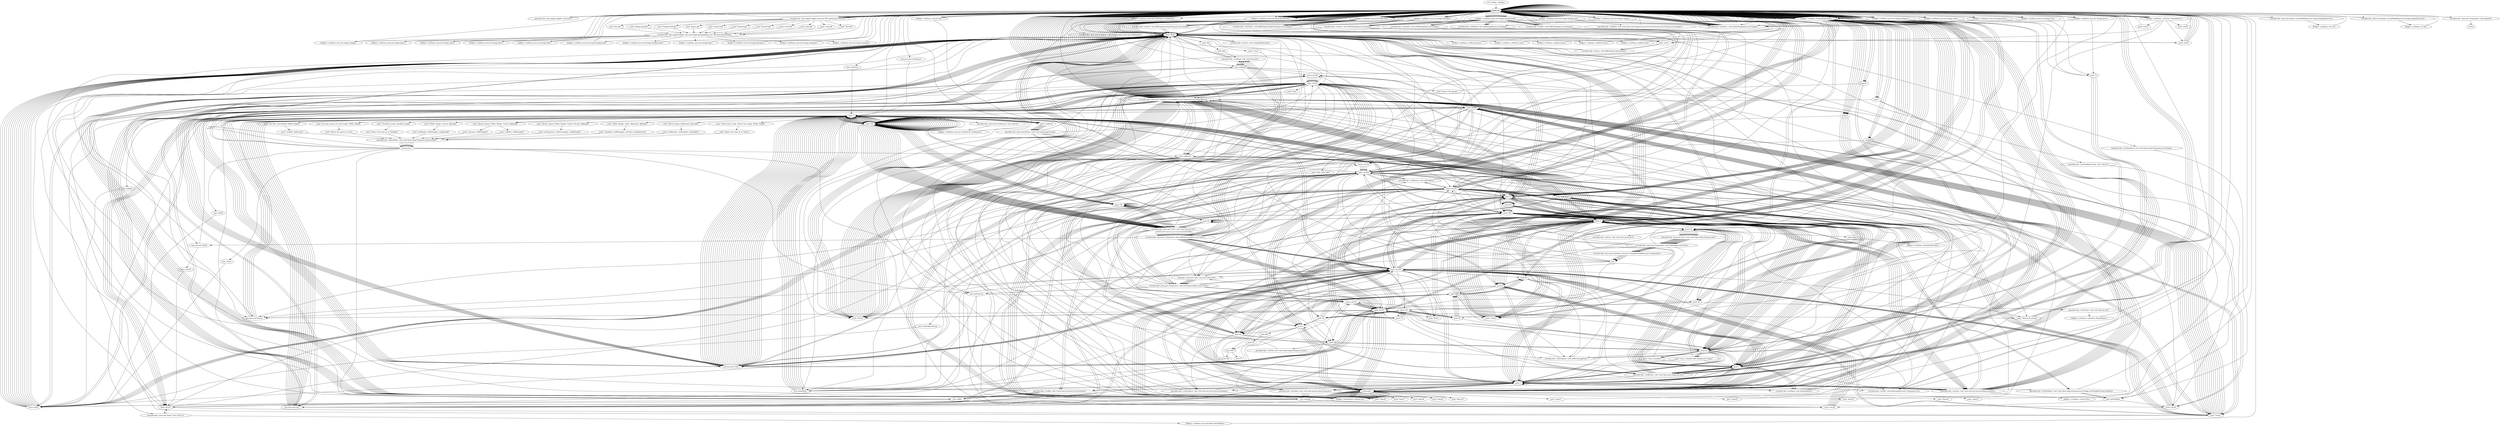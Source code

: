 digraph "" {
    "r0 := @this: suiDemo"
    "load.r r0"
    "r0 := @this: suiDemo"->"load.r r0";
    "specialinvoke <java.applet.Applet: void init()>"
    "load.r r0"->"specialinvoke <java.applet.Applet: void init()>";
    "specialinvoke <java.applet.Applet: void init()>"->"load.r r0";
    "load.r r0"->"load.r r0";
    "load.r r0"->"load.r r0";
    "virtualinvoke <java.applet.Applet: java.net.URL getDocumentBase()>"
    "load.r r0"->"virtualinvoke <java.applet.Applet: java.net.URL getDocumentBase()>";
    "push \"cover.gif\""
    "virtualinvoke <java.applet.Applet: java.net.URL getDocumentBase()>"->"push \"cover.gif\"";
    "virtualinvoke <java.applet.Applet: java.awt.Image getImage(java.net.URL,java.lang.String)>"
    "push \"cover.gif\""->"virtualinvoke <java.applet.Applet: java.awt.Image getImage(java.net.URL,java.lang.String)>";
    "fieldput <suiDemo: java.awt.Image cimage>"
    "virtualinvoke <java.applet.Applet: java.awt.Image getImage(java.net.URL,java.lang.String)>"->"fieldput <suiDemo: java.awt.Image cimage>";
    "fieldput <suiDemo: java.awt.Image cimage>"->"load.r r0";
    "load.r r0"->"load.r r0";
    "fieldget <suiDemo: java.awt.Image cimage>"
    "load.r r0"->"fieldget <suiDemo: java.awt.Image cimage>";
    "specialinvoke <suiDemo: void waitForImage(java.awt.Image)>"
    "fieldget <suiDemo: java.awt.Image cimage>"->"specialinvoke <suiDemo: void waitForImage(java.awt.Image)>";
    "specialinvoke <suiDemo: void waitForImage(java.awt.Image)>"->"load.r r0";
    "load.r r0"->"load.r r0";
    "load.r r0"->"load.r r0";
    "load.r r0"->"virtualinvoke <java.applet.Applet: java.net.URL getDocumentBase()>";
    "push \"prev.gif\""
    "virtualinvoke <java.applet.Applet: java.net.URL getDocumentBase()>"->"push \"prev.gif\"";
    "push \"prev.gif\""->"virtualinvoke <java.applet.Applet: java.awt.Image getImage(java.net.URL,java.lang.String)>";
    "fieldput <suiDemo: java.awt.Image iprev>"
    "virtualinvoke <java.applet.Applet: java.awt.Image getImage(java.net.URL,java.lang.String)>"->"fieldput <suiDemo: java.awt.Image iprev>";
    "fieldput <suiDemo: java.awt.Image iprev>"->"load.r r0";
    "load.r r0"->"load.r r0";
    "fieldget <suiDemo: java.awt.Image iprev>"
    "load.r r0"->"fieldget <suiDemo: java.awt.Image iprev>";
    "fieldget <suiDemo: java.awt.Image iprev>"->"specialinvoke <suiDemo: void waitForImage(java.awt.Image)>";
    "specialinvoke <suiDemo: void waitForImage(java.awt.Image)>"->"load.r r0";
    "load.r r0"->"load.r r0";
    "load.r r0"->"load.r r0";
    "load.r r0"->"virtualinvoke <java.applet.Applet: java.net.URL getDocumentBase()>";
    "push \"next.gif\""
    "virtualinvoke <java.applet.Applet: java.net.URL getDocumentBase()>"->"push \"next.gif\"";
    "push \"next.gif\""->"virtualinvoke <java.applet.Applet: java.awt.Image getImage(java.net.URL,java.lang.String)>";
    "fieldput <suiDemo: java.awt.Image inext>"
    "virtualinvoke <java.applet.Applet: java.awt.Image getImage(java.net.URL,java.lang.String)>"->"fieldput <suiDemo: java.awt.Image inext>";
    "fieldput <suiDemo: java.awt.Image inext>"->"load.r r0";
    "load.r r0"->"load.r r0";
    "fieldget <suiDemo: java.awt.Image inext>"
    "load.r r0"->"fieldget <suiDemo: java.awt.Image inext>";
    "fieldget <suiDemo: java.awt.Image inext>"->"specialinvoke <suiDemo: void waitForImage(java.awt.Image)>";
    "specialinvoke <suiDemo: void waitForImage(java.awt.Image)>"->"load.r r0";
    "load.r r0"->"load.r r0";
    "load.r r0"->"load.r r0";
    "load.r r0"->"virtualinvoke <java.applet.Applet: java.net.URL getDocumentBase()>";
    "push \"first.gif\""
    "virtualinvoke <java.applet.Applet: java.net.URL getDocumentBase()>"->"push \"first.gif\"";
    "push \"first.gif\""->"virtualinvoke <java.applet.Applet: java.awt.Image getImage(java.net.URL,java.lang.String)>";
    "fieldput <suiDemo: java.awt.Image ifirst>"
    "virtualinvoke <java.applet.Applet: java.awt.Image getImage(java.net.URL,java.lang.String)>"->"fieldput <suiDemo: java.awt.Image ifirst>";
    "fieldput <suiDemo: java.awt.Image ifirst>"->"load.r r0";
    "load.r r0"->"load.r r0";
    "fieldget <suiDemo: java.awt.Image ifirst>"
    "load.r r0"->"fieldget <suiDemo: java.awt.Image ifirst>";
    "fieldget <suiDemo: java.awt.Image ifirst>"->"specialinvoke <suiDemo: void waitForImage(java.awt.Image)>";
    "specialinvoke <suiDemo: void waitForImage(java.awt.Image)>"->"load.r r0";
    "load.r r0"->"load.r r0";
    "load.r r0"->"load.r r0";
    "load.r r0"->"virtualinvoke <java.applet.Applet: java.net.URL getDocumentBase()>";
    "push \"last.gif\""
    "virtualinvoke <java.applet.Applet: java.net.URL getDocumentBase()>"->"push \"last.gif\"";
    "push \"last.gif\""->"virtualinvoke <java.applet.Applet: java.awt.Image getImage(java.net.URL,java.lang.String)>";
    "fieldput <suiDemo: java.awt.Image ilast>"
    "virtualinvoke <java.applet.Applet: java.awt.Image getImage(java.net.URL,java.lang.String)>"->"fieldput <suiDemo: java.awt.Image ilast>";
    "fieldput <suiDemo: java.awt.Image ilast>"->"load.r r0";
    "load.r r0"->"load.r r0";
    "fieldget <suiDemo: java.awt.Image ilast>"
    "load.r r0"->"fieldget <suiDemo: java.awt.Image ilast>";
    "fieldget <suiDemo: java.awt.Image ilast>"->"specialinvoke <suiDemo: void waitForImage(java.awt.Image)>";
    "specialinvoke <suiDemo: void waitForImage(java.awt.Image)>"->"load.r r0";
    "load.r r0"->"load.r r0";
    "load.r r0"->"load.r r0";
    "load.r r0"->"virtualinvoke <java.applet.Applet: java.net.URL getDocumentBase()>";
    "push \"background.gif\""
    "virtualinvoke <java.applet.Applet: java.net.URL getDocumentBase()>"->"push \"background.gif\"";
    "push \"background.gif\""->"virtualinvoke <java.applet.Applet: java.awt.Image getImage(java.net.URL,java.lang.String)>";
    "fieldput <suiDemo: java.awt.Image background>"
    "virtualinvoke <java.applet.Applet: java.awt.Image getImage(java.net.URL,java.lang.String)>"->"fieldput <suiDemo: java.awt.Image background>";
    "fieldput <suiDemo: java.awt.Image background>"->"load.r r0";
    "load.r r0"->"load.r r0";
    "fieldget <suiDemo: java.awt.Image background>"
    "load.r r0"->"fieldget <suiDemo: java.awt.Image background>";
    "fieldget <suiDemo: java.awt.Image background>"->"specialinvoke <suiDemo: void waitForImage(java.awt.Image)>";
    "specialinvoke <suiDemo: void waitForImage(java.awt.Image)>"->"load.r r0";
    "load.r r0"->"load.r r0";
    "load.r r0"->"fieldget <suiDemo: java.awt.Image background>";
    "fieldget <suiDemo: java.awt.Image background>"->"load.r r0";
    "virtualinvoke <java.awt.Image: int getWidth(java.awt.image.ImageObserver)>"
    "load.r r0"->"virtualinvoke <java.awt.Image: int getWidth(java.awt.image.ImageObserver)>";
    "fieldput <suiDemo: int ww>"
    "virtualinvoke <java.awt.Image: int getWidth(java.awt.image.ImageObserver)>"->"fieldput <suiDemo: int ww>";
    "fieldput <suiDemo: int ww>"->"load.r r0";
    "load.r r0"->"load.r r0";
    "load.r r0"->"fieldget <suiDemo: java.awt.Image background>";
    "fieldget <suiDemo: java.awt.Image background>"->"load.r r0";
    "virtualinvoke <java.awt.Image: int getHeight(java.awt.image.ImageObserver)>"
    "load.r r0"->"virtualinvoke <java.awt.Image: int getHeight(java.awt.image.ImageObserver)>";
    "fieldput <suiDemo: int hh>"
    "virtualinvoke <java.awt.Image: int getHeight(java.awt.image.ImageObserver)>"->"fieldput <suiDemo: int hh>";
    "fieldput <suiDemo: int hh>"->"load.r r0";
    "load.r r0"->"load.r r0";
    "load.r r0"->"load.r r0";
    "load.r r0"->"virtualinvoke <java.applet.Applet: java.net.URL getDocumentBase()>";
    "push \"background2.gif\""
    "virtualinvoke <java.applet.Applet: java.net.URL getDocumentBase()>"->"push \"background2.gif\"";
    "push \"background2.gif\""->"virtualinvoke <java.applet.Applet: java.awt.Image getImage(java.net.URL,java.lang.String)>";
    "fieldput <suiDemo: java.awt.Image background2>"
    "virtualinvoke <java.applet.Applet: java.awt.Image getImage(java.net.URL,java.lang.String)>"->"fieldput <suiDemo: java.awt.Image background2>";
    "fieldput <suiDemo: java.awt.Image background2>"->"load.r r0";
    "load.r r0"->"load.r r0";
    "fieldget <suiDemo: java.awt.Image background2>"
    "load.r r0"->"fieldget <suiDemo: java.awt.Image background2>";
    "fieldget <suiDemo: java.awt.Image background2>"->"specialinvoke <suiDemo: void waitForImage(java.awt.Image)>";
    "specialinvoke <suiDemo: void waitForImage(java.awt.Image)>"->"load.r r0";
    "load.r r0"->"load.r r0";
    "load.r r0"->"load.r r0";
    "load.r r0"->"virtualinvoke <java.applet.Applet: java.net.URL getDocumentBase()>";
    "push \"logoss.gif\""
    "virtualinvoke <java.applet.Applet: java.net.URL getDocumentBase()>"->"push \"logoss.gif\"";
    "push \"logoss.gif\""->"virtualinvoke <java.applet.Applet: java.awt.Image getImage(java.net.URL,java.lang.String)>";
    "fieldput <suiDemo: java.awt.Image logo>"
    "virtualinvoke <java.applet.Applet: java.awt.Image getImage(java.net.URL,java.lang.String)>"->"fieldput <suiDemo: java.awt.Image logo>";
    "fieldput <suiDemo: java.awt.Image logo>"->"load.r r0";
    "load.r r0"->"load.r r0";
    "fieldget <suiDemo: java.awt.Image logo>"
    "load.r r0"->"fieldget <suiDemo: java.awt.Image logo>";
    "fieldget <suiDemo: java.awt.Image logo>"->"specialinvoke <suiDemo: void waitForImage(java.awt.Image)>";
    "specialinvoke <suiDemo: void waitForImage(java.awt.Image)>"->"load.r r0";
    "load.r r0"->"load.r r0";
    "load.r r0"->"load.r r0";
    "load.r r0"->"virtualinvoke <java.applet.Applet: java.net.URL getDocumentBase()>";
    "push \"button1.gif\""
    "virtualinvoke <java.applet.Applet: java.net.URL getDocumentBase()>"->"push \"button1.gif\"";
    "push \"button1.gif\""->"virtualinvoke <java.applet.Applet: java.awt.Image getImage(java.net.URL,java.lang.String)>";
    "fieldput <suiDemo: java.awt.Image bimage1>"
    "virtualinvoke <java.applet.Applet: java.awt.Image getImage(java.net.URL,java.lang.String)>"->"fieldput <suiDemo: java.awt.Image bimage1>";
    "fieldput <suiDemo: java.awt.Image bimage1>"->"load.r r0";
    "load.r r0"->"load.r r0";
    "fieldget <suiDemo: java.awt.Image bimage1>"
    "load.r r0"->"fieldget <suiDemo: java.awt.Image bimage1>";
    "fieldget <suiDemo: java.awt.Image bimage1>"->"specialinvoke <suiDemo: void waitForImage(java.awt.Image)>";
    "specialinvoke <suiDemo: void waitForImage(java.awt.Image)>"->"load.r r0";
    "load.r r0"->"load.r r0";
    "load.r r0"->"load.r r0";
    "load.r r0"->"virtualinvoke <java.applet.Applet: java.net.URL getDocumentBase()>";
    "push \"button2.gif\""
    "virtualinvoke <java.applet.Applet: java.net.URL getDocumentBase()>"->"push \"button2.gif\"";
    "push \"button2.gif\""->"virtualinvoke <java.applet.Applet: java.awt.Image getImage(java.net.URL,java.lang.String)>";
    "fieldput <suiDemo: java.awt.Image bimage2>"
    "virtualinvoke <java.applet.Applet: java.awt.Image getImage(java.net.URL,java.lang.String)>"->"fieldput <suiDemo: java.awt.Image bimage2>";
    "fieldput <suiDemo: java.awt.Image bimage2>"->"load.r r0";
    "load.r r0"->"load.r r0";
    "fieldget <suiDemo: java.awt.Image bimage2>"
    "load.r r0"->"fieldget <suiDemo: java.awt.Image bimage2>";
    "fieldget <suiDemo: java.awt.Image bimage2>"->"specialinvoke <suiDemo: void waitForImage(java.awt.Image)>";
    "specialinvoke <suiDemo: void waitForImage(java.awt.Image)>"->"load.r r0";
    "load.r r0"->"load.r r0";
    "load.r r0"->"load.r r0";
    "load.r r0"->"virtualinvoke <java.applet.Applet: java.net.URL getDocumentBase()>";
    "push \"button3.gif\""
    "virtualinvoke <java.applet.Applet: java.net.URL getDocumentBase()>"->"push \"button3.gif\"";
    "push \"button3.gif\""->"virtualinvoke <java.applet.Applet: java.awt.Image getImage(java.net.URL,java.lang.String)>";
    "fieldput <suiDemo: java.awt.Image bimage3>"
    "virtualinvoke <java.applet.Applet: java.awt.Image getImage(java.net.URL,java.lang.String)>"->"fieldput <suiDemo: java.awt.Image bimage3>";
    "fieldput <suiDemo: java.awt.Image bimage3>"->"load.r r0";
    "load.r r0"->"load.r r0";
    "fieldget <suiDemo: java.awt.Image bimage3>"
    "load.r r0"->"fieldget <suiDemo: java.awt.Image bimage3>";
    "fieldget <suiDemo: java.awt.Image bimage3>"->"specialinvoke <suiDemo: void waitForImage(java.awt.Image)>";
    "specialinvoke <suiDemo: void waitForImage(java.awt.Image)>"->"load.r r0";
    "push 10"
    "load.r r0"->"push 10";
    "newarray"
    "push 10"->"newarray";
    "fieldput <suiDemo: demoPanel[] demo>"
    "newarray"->"fieldput <suiDemo: demoPanel[] demo>";
    "fieldput <suiDemo: demoPanel[] demo>"->"load.r r0";
    "new java.awt.Panel"
    "load.r r0"->"new java.awt.Panel";
    "dup1.r"
    "new java.awt.Panel"->"dup1.r";
    "specialinvoke <java.awt.Panel: void <init>()>"
    "dup1.r"->"specialinvoke <java.awt.Panel: void <init>()>";
    "fieldput <suiDemo: java.awt.Panel demoWhole>"
    "specialinvoke <java.awt.Panel: void <init>()>"->"fieldput <suiDemo: java.awt.Panel demoWhole>";
    "fieldput <suiDemo: java.awt.Panel demoWhole>"->"load.r r0";
    "new java.awt.CardLayout"
    "load.r r0"->"new java.awt.CardLayout";
    "new java.awt.CardLayout"->"dup1.r";
    "specialinvoke <java.awt.CardLayout: void <init>()>"
    "dup1.r"->"specialinvoke <java.awt.CardLayout: void <init>()>";
    "fieldput <suiDemo: java.awt.CardLayout cardLayout>"
    "specialinvoke <java.awt.CardLayout: void <init>()>"->"fieldput <suiDemo: java.awt.CardLayout cardLayout>";
    "fieldput <suiDemo: java.awt.CardLayout cardLayout>"->"load.r r0";
    "fieldget <suiDemo: java.awt.Panel demoWhole>"
    "load.r r0"->"fieldget <suiDemo: java.awt.Panel demoWhole>";
    "fieldget <suiDemo: java.awt.Panel demoWhole>"->"load.r r0";
    "fieldget <suiDemo: java.awt.CardLayout cardLayout>"
    "load.r r0"->"fieldget <suiDemo: java.awt.CardLayout cardLayout>";
    "virtualinvoke <java.awt.Container: void setLayout(java.awt.LayoutManager)>"
    "fieldget <suiDemo: java.awt.CardLayout cardLayout>"->"virtualinvoke <java.awt.Container: void setLayout(java.awt.LayoutManager)>";
    "new suiPanel"
    "virtualinvoke <java.awt.Container: void setLayout(java.awt.LayoutManager)>"->"new suiPanel";
    "store.r $r94"
    "new suiPanel"->"store.r $r94";
    "load.r $r94"
    "store.r $r94"->"load.r $r94";
    "push 450"
    "load.r $r94"->"push 450";
    "push 280"
    "push 450"->"push 280";
    "specialinvoke <suiPanel: void <init>(int,int)>"
    "push 280"->"specialinvoke <suiPanel: void <init>(int,int)>";
    "specialinvoke <suiPanel: void <init>(int,int)>"->"load.r $r94";
    "load.r $r94"->"load.r r0";
    "load.r r0"->"fieldget <suiDemo: java.awt.Image cimage>";
    "virtualinvoke <suiPanel: void setBGImage(java.awt.Image)>"
    "fieldget <suiDemo: java.awt.Image cimage>"->"virtualinvoke <suiPanel: void setBGImage(java.awt.Image)>";
    "virtualinvoke <suiPanel: void setBGImage(java.awt.Image)>"->"load.r $r94";
    "push 2"
    "load.r $r94"->"push 2";
    "virtualinvoke <suiPanel: void setSpecial(int)>"
    "push 2"->"virtualinvoke <suiPanel: void setSpecial(int)>";
    "virtualinvoke <suiPanel: void setSpecial(int)>"->"load.r r0";
    "load.r r0"->"fieldget <suiDemo: java.awt.Panel demoWhole>";
    "fieldget <suiDemo: java.awt.Panel demoWhole>"->"load.r $r94";
    "push \"cover\""
    "load.r $r94"->"push \"cover\"";
    "virtualinvoke <java.awt.Container: void add(java.awt.Component,java.lang.Object)>"
    "push \"cover\""->"virtualinvoke <java.awt.Container: void add(java.awt.Component,java.lang.Object)>";
    "virtualinvoke <java.awt.Container: void add(java.awt.Component,java.lang.Object)>"->"load.r r0";
    "fieldget <suiDemo: demoPanel[] demo>"
    "load.r r0"->"fieldget <suiDemo: demoPanel[] demo>";
    "push 0"
    "fieldget <suiDemo: demoPanel[] demo>"->"push 0";
    "new demoPanel"
    "push 0"->"new demoPanel";
    "new demoPanel"->"dup1.r";
    "push \"Spoint, Epoint, Width, Height, Convex, BgImage\""
    "dup1.r"->"push \"Spoint, Epoint, Width, Height, Convex, BgImage\"";
    "push \"suiLine(), setBGImage()\""
    "push \"Spoint, Epoint, Width, Height, Convex, BgImage\""->"push \"suiLine(), setBGImage()\"";
    "specialinvoke <demoPanel: void <init>(java.lang.String,java.lang.String)>"
    "push \"suiLine(), setBGImage()\""->"specialinvoke <demoPanel: void <init>(java.lang.String,java.lang.String)>";
    "arraywrite.r"
    "specialinvoke <demoPanel: void <init>(java.lang.String,java.lang.String)>"->"arraywrite.r";
    "new suiLine"
    "arraywrite.r"->"new suiLine";
    "new suiLine"->"store.r $r94";
    "store.r $r94"->"load.r $r94";
    "push 5"
    "load.r $r94"->"push 5";
    "push 95"
    "push 5"->"push 95";
    "push 100"
    "push 95"->"push 100";
    "push 20"
    "push 100"->"push 20";
    "push 20"->"push 0";
    "push 1"
    "push 0"->"push 1";
    "specialinvoke <suiLine: void <init>(int,int,int,int,boolean,boolean)>"
    "push 1"->"specialinvoke <suiLine: void <init>(int,int,int,int,boolean,boolean)>";
    "specialinvoke <suiLine: void <init>(int,int,int,int,boolean,boolean)>"->"new suiLine";
    "store.r $r100"
    "new suiLine"->"store.r $r100";
    "load.r $r100"
    "store.r $r100"->"load.r $r100";
    "load.r $r100"->"push 5";
    "push 5"->"push 95";
    "push 95"->"push 100";
    "push 100"->"push 20";
    "push 20"->"push 1";
    "push 1"->"push 1";
    "push 1"->"specialinvoke <suiLine: void <init>(int,int,int,int,boolean,boolean)>";
    "specialinvoke <suiLine: void <init>(int,int,int,int,boolean,boolean)>"->"new suiLine";
    "store.r $r101"
    "new suiLine"->"store.r $r101";
    "load.r $r101"
    "store.r $r101"->"load.r $r101";
    "load.r $r101"->"push 5";
    "push 5"->"push 95";
    "push 95"->"push 100";
    "push 100"->"push 20";
    "push 20"->"push 0";
    "push 0"->"push 1";
    "push 1"->"specialinvoke <suiLine: void <init>(int,int,int,int,boolean,boolean)>";
    "specialinvoke <suiLine: void <init>(int,int,int,int,boolean,boolean)>"->"new suiLine";
    "store.r $r102"
    "new suiLine"->"store.r $r102";
    "load.r $r102"
    "store.r $r102"->"load.r $r102";
    "load.r $r102"->"push 5";
    "push 5"->"push 95";
    "push 95"->"push 100";
    "push 100"->"push 20";
    "push 20"->"push 1";
    "push 1"->"push 1";
    "push 1"->"specialinvoke <suiLine: void <init>(int,int,int,int,boolean,boolean)>";
    "specialinvoke <suiLine: void <init>(int,int,int,int,boolean,boolean)>"->"new suiLine";
    "store.r $r103"
    "new suiLine"->"store.r $r103";
    "load.r $r103"
    "store.r $r103"->"load.r $r103";
    "load.r $r103"->"push 5";
    "push 5"->"push 95";
    "push 95"->"push 100";
    "push 100"->"push 20";
    "push 20"->"push 0";
    "push 0"->"push 1";
    "push 1"->"specialinvoke <suiLine: void <init>(int,int,int,int,boolean,boolean)>";
    "specialinvoke <suiLine: void <init>(int,int,int,int,boolean,boolean)>"->"new suiLine";
    "store.r $r104"
    "new suiLine"->"store.r $r104";
    "load.r $r104"
    "store.r $r104"->"load.r $r104";
    "load.r $r104"->"push 5";
    "push 5"->"push 95";
    "push 95"->"push 100";
    "push 100"->"push 20";
    "push 20"->"push 1";
    "push 1"->"push 1";
    "push 1"->"specialinvoke <suiLine: void <init>(int,int,int,int,boolean,boolean)>";
    "specialinvoke <suiLine: void <init>(int,int,int,int,boolean,boolean)>"->"load.r $r103";
    "load.r $r103"->"load.r r0";
    "load.r r0"->"fieldget <suiDemo: java.awt.Image background2>";
    "virtualinvoke <suiLine: void setBGImage(java.awt.Image)>"
    "fieldget <suiDemo: java.awt.Image background2>"->"virtualinvoke <suiLine: void setBGImage(java.awt.Image)>";
    "virtualinvoke <suiLine: void setBGImage(java.awt.Image)>"->"load.r $r104";
    "load.r $r104"->"load.r r0";
    "load.r r0"->"fieldget <suiDemo: java.awt.Image background2>";
    "fieldget <suiDemo: java.awt.Image background2>"->"virtualinvoke <suiLine: void setBGImage(java.awt.Image)>";
    "virtualinvoke <suiLine: void setBGImage(java.awt.Image)>"->"load.r $r94";
    "new java.awt.Color"
    "load.r $r94"->"new java.awt.Color";
    "new java.awt.Color"->"dup1.r";
    "push 192"
    "dup1.r"->"push 192";
    "push 192"->"push 192";
    "push 192"->"push 192";
    "specialinvoke <java.awt.Color: void <init>(int,int,int)>"
    "push 192"->"specialinvoke <java.awt.Color: void <init>(int,int,int)>";
    "virtualinvoke <java.awt.Component: void setBackground(java.awt.Color)>"
    "specialinvoke <java.awt.Color: void <init>(int,int,int)>"->"virtualinvoke <java.awt.Component: void setBackground(java.awt.Color)>";
    "virtualinvoke <java.awt.Component: void setBackground(java.awt.Color)>"->"load.r $r100";
    "load.r $r100"->"new java.awt.Color";
    "new java.awt.Color"->"dup1.r";
    "dup1.r"->"push 192";
    "push 192"->"push 192";
    "push 192"->"push 192";
    "push 192"->"specialinvoke <java.awt.Color: void <init>(int,int,int)>";
    "specialinvoke <java.awt.Color: void <init>(int,int,int)>"->"virtualinvoke <java.awt.Component: void setBackground(java.awt.Color)>";
    "virtualinvoke <java.awt.Component: void setBackground(java.awt.Color)>"->"load.r $r101";
    "load.r $r101"->"new java.awt.Color";
    "new java.awt.Color"->"dup1.r";
    "dup1.r"->"push 192";
    "push 143"
    "push 192"->"push 143";
    "push 143"->"push 143";
    "push 143"->"specialinvoke <java.awt.Color: void <init>(int,int,int)>";
    "specialinvoke <java.awt.Color: void <init>(int,int,int)>"->"virtualinvoke <java.awt.Component: void setBackground(java.awt.Color)>";
    "virtualinvoke <java.awt.Component: void setBackground(java.awt.Color)>"->"load.r $r102";
    "load.r $r102"->"new java.awt.Color";
    "new java.awt.Color"->"dup1.r";
    "dup1.r"->"push 192";
    "push 192"->"push 143";
    "push 143"->"push 143";
    "push 143"->"specialinvoke <java.awt.Color: void <init>(int,int,int)>";
    "specialinvoke <java.awt.Color: void <init>(int,int,int)>"->"virtualinvoke <java.awt.Component: void setBackground(java.awt.Color)>";
    "virtualinvoke <java.awt.Component: void setBackground(java.awt.Color)>"->"load.r $r103";
    "load.r $r103"->"new java.awt.Color";
    "new java.awt.Color"->"dup1.r";
    "dup1.r"->"push 192";
    "push 192"->"push 192";
    "push 192"->"push 192";
    "push 192"->"specialinvoke <java.awt.Color: void <init>(int,int,int)>";
    "specialinvoke <java.awt.Color: void <init>(int,int,int)>"->"virtualinvoke <java.awt.Component: void setBackground(java.awt.Color)>";
    "virtualinvoke <java.awt.Component: void setBackground(java.awt.Color)>"->"load.r $r104";
    "load.r $r104"->"new java.awt.Color";
    "new java.awt.Color"->"dup1.r";
    "dup1.r"->"push 192";
    "push 192"->"push 192";
    "push 192"->"push 192";
    "push 192"->"specialinvoke <java.awt.Color: void <init>(int,int,int)>";
    "specialinvoke <java.awt.Color: void <init>(int,int,int)>"->"virtualinvoke <java.awt.Component: void setBackground(java.awt.Color)>";
    "virtualinvoke <java.awt.Component: void setBackground(java.awt.Color)>"->"load.r r0";
    "load.r r0"->"fieldget <suiDemo: demoPanel[] demo>";
    "fieldget <suiDemo: demoPanel[] demo>"->"push 0";
    "arrayread.r"
    "push 0"->"arrayread.r";
    "fieldget <demoPanel: suiPanel dp>"
    "arrayread.r"->"fieldget <demoPanel: suiPanel dp>";
    "fieldget <demoPanel: suiPanel dp>"->"load.r $r94";
    "push \"North\""
    "load.r $r94"->"push \"North\"";
    "push \"North\""->"virtualinvoke <java.awt.Container: void add(java.awt.Component,java.lang.Object)>";
    "virtualinvoke <java.awt.Container: void add(java.awt.Component,java.lang.Object)>"->"load.r r0";
    "load.r r0"->"fieldget <suiDemo: demoPanel[] demo>";
    "fieldget <suiDemo: demoPanel[] demo>"->"push 0";
    "push 0"->"arrayread.r";
    "arrayread.r"->"fieldget <demoPanel: suiPanel dp>";
    "fieldget <demoPanel: suiPanel dp>"->"load.r $r101";
    "load.r $r101"->"push \"North\"";
    "push \"North\""->"virtualinvoke <java.awt.Container: void add(java.awt.Component,java.lang.Object)>";
    "virtualinvoke <java.awt.Container: void add(java.awt.Component,java.lang.Object)>"->"load.r r0";
    "load.r r0"->"fieldget <suiDemo: demoPanel[] demo>";
    "fieldget <suiDemo: demoPanel[] demo>"->"push 0";
    "push 0"->"arrayread.r";
    "arrayread.r"->"fieldget <demoPanel: suiPanel dp>";
    "fieldget <demoPanel: suiPanel dp>"->"load.r $r103";
    "load.r $r103"->"push \"North\"";
    "push \"North\""->"virtualinvoke <java.awt.Container: void add(java.awt.Component,java.lang.Object)>";
    "virtualinvoke <java.awt.Container: void add(java.awt.Component,java.lang.Object)>"->"load.r r0";
    "load.r r0"->"fieldget <suiDemo: demoPanel[] demo>";
    "fieldget <suiDemo: demoPanel[] demo>"->"push 0";
    "push 0"->"arrayread.r";
    "arrayread.r"->"fieldget <demoPanel: suiPanel dp>";
    "fieldget <demoPanel: suiPanel dp>"->"load.r $r100";
    "push \"Center\""
    "load.r $r100"->"push \"Center\"";
    "push \"Center\""->"virtualinvoke <java.awt.Container: void add(java.awt.Component,java.lang.Object)>";
    "virtualinvoke <java.awt.Container: void add(java.awt.Component,java.lang.Object)>"->"load.r r0";
    "load.r r0"->"fieldget <suiDemo: demoPanel[] demo>";
    "fieldget <suiDemo: demoPanel[] demo>"->"push 0";
    "push 0"->"arrayread.r";
    "arrayread.r"->"fieldget <demoPanel: suiPanel dp>";
    "fieldget <demoPanel: suiPanel dp>"->"load.r $r102";
    "load.r $r102"->"push \"Center\"";
    "push \"Center\""->"virtualinvoke <java.awt.Container: void add(java.awt.Component,java.lang.Object)>";
    "virtualinvoke <java.awt.Container: void add(java.awt.Component,java.lang.Object)>"->"load.r r0";
    "load.r r0"->"fieldget <suiDemo: demoPanel[] demo>";
    "fieldget <suiDemo: demoPanel[] demo>"->"push 0";
    "push 0"->"arrayread.r";
    "arrayread.r"->"fieldget <demoPanel: suiPanel dp>";
    "fieldget <demoPanel: suiPanel dp>"->"load.r $r104";
    "load.r $r104"->"push \"Center\"";
    "push \"Center\""->"virtualinvoke <java.awt.Container: void add(java.awt.Component,java.lang.Object)>";
    "virtualinvoke <java.awt.Container: void add(java.awt.Component,java.lang.Object)>"->"new suiLine";
    "new suiLine"->"store.r $r94";
    "store.r $r94"->"load.r $r94";
    "load.r $r94"->"push 5";
    "push 5"->"push 95";
    "push 95"->"push 20";
    "push 20"->"push 100";
    "push 100"->"push 0";
    "push 0"->"push 0";
    "push 0"->"specialinvoke <suiLine: void <init>(int,int,int,int,boolean,boolean)>";
    "specialinvoke <suiLine: void <init>(int,int,int,int,boolean,boolean)>"->"new suiLine";
    "new suiLine"->"store.r $r100";
    "store.r $r100"->"load.r $r100";
    "load.r $r100"->"push 5";
    "push 5"->"push 95";
    "push 95"->"push 20";
    "push 20"->"push 100";
    "push 100"->"push 1";
    "push 1"->"push 0";
    "push 0"->"specialinvoke <suiLine: void <init>(int,int,int,int,boolean,boolean)>";
    "specialinvoke <suiLine: void <init>(int,int,int,int,boolean,boolean)>"->"new suiLine";
    "new suiLine"->"store.r $r101";
    "store.r $r101"->"load.r $r101";
    "load.r $r101"->"push 5";
    "push 5"->"push 95";
    "push 95"->"push 20";
    "push 20"->"push 100";
    "push 100"->"push 0";
    "push 0"->"push 0";
    "push 0"->"specialinvoke <suiLine: void <init>(int,int,int,int,boolean,boolean)>";
    "specialinvoke <suiLine: void <init>(int,int,int,int,boolean,boolean)>"->"new suiLine";
    "new suiLine"->"store.r $r102";
    "store.r $r102"->"load.r $r102";
    "load.r $r102"->"push 5";
    "push 5"->"push 95";
    "push 95"->"push 20";
    "push 20"->"push 100";
    "push 100"->"push 1";
    "push 1"->"push 0";
    "push 0"->"specialinvoke <suiLine: void <init>(int,int,int,int,boolean,boolean)>";
    "specialinvoke <suiLine: void <init>(int,int,int,int,boolean,boolean)>"->"new suiLine";
    "new suiLine"->"store.r $r103";
    "store.r $r103"->"load.r $r103";
    "load.r $r103"->"push 5";
    "push 5"->"push 95";
    "push 95"->"push 20";
    "push 20"->"push 100";
    "push 100"->"push 0";
    "push 0"->"push 0";
    "push 0"->"specialinvoke <suiLine: void <init>(int,int,int,int,boolean,boolean)>";
    "specialinvoke <suiLine: void <init>(int,int,int,int,boolean,boolean)>"->"new suiLine";
    "new suiLine"->"store.r $r104";
    "store.r $r104"->"load.r $r104";
    "load.r $r104"->"push 5";
    "push 5"->"push 95";
    "push 95"->"push 20";
    "push 20"->"push 100";
    "push 100"->"push 1";
    "push 1"->"push 0";
    "push 0"->"specialinvoke <suiLine: void <init>(int,int,int,int,boolean,boolean)>";
    "specialinvoke <suiLine: void <init>(int,int,int,int,boolean,boolean)>"->"load.r $r103";
    "load.r $r103"->"load.r r0";
    "load.r r0"->"fieldget <suiDemo: java.awt.Image background2>";
    "fieldget <suiDemo: java.awt.Image background2>"->"virtualinvoke <suiLine: void setBGImage(java.awt.Image)>";
    "virtualinvoke <suiLine: void setBGImage(java.awt.Image)>"->"load.r $r104";
    "load.r $r104"->"load.r r0";
    "load.r r0"->"fieldget <suiDemo: java.awt.Image background2>";
    "fieldget <suiDemo: java.awt.Image background2>"->"virtualinvoke <suiLine: void setBGImage(java.awt.Image)>";
    "virtualinvoke <suiLine: void setBGImage(java.awt.Image)>"->"load.r $r94";
    "load.r $r94"->"new java.awt.Color";
    "new java.awt.Color"->"dup1.r";
    "dup1.r"->"push 192";
    "push 192"->"push 192";
    "push 192"->"push 192";
    "push 192"->"specialinvoke <java.awt.Color: void <init>(int,int,int)>";
    "specialinvoke <java.awt.Color: void <init>(int,int,int)>"->"virtualinvoke <java.awt.Component: void setBackground(java.awt.Color)>";
    "virtualinvoke <java.awt.Component: void setBackground(java.awt.Color)>"->"load.r $r100";
    "load.r $r100"->"new java.awt.Color";
    "new java.awt.Color"->"dup1.r";
    "dup1.r"->"push 192";
    "push 192"->"push 192";
    "push 192"->"push 192";
    "push 192"->"specialinvoke <java.awt.Color: void <init>(int,int,int)>";
    "specialinvoke <java.awt.Color: void <init>(int,int,int)>"->"virtualinvoke <java.awt.Component: void setBackground(java.awt.Color)>";
    "virtualinvoke <java.awt.Component: void setBackground(java.awt.Color)>"->"load.r $r101";
    "load.r $r101"->"new java.awt.Color";
    "new java.awt.Color"->"dup1.r";
    "dup1.r"->"push 192";
    "push 192"->"push 143";
    "push 143"->"push 143";
    "push 143"->"specialinvoke <java.awt.Color: void <init>(int,int,int)>";
    "specialinvoke <java.awt.Color: void <init>(int,int,int)>"->"virtualinvoke <java.awt.Component: void setBackground(java.awt.Color)>";
    "virtualinvoke <java.awt.Component: void setBackground(java.awt.Color)>"->"load.r $r102";
    "load.r $r102"->"new java.awt.Color";
    "new java.awt.Color"->"dup1.r";
    "dup1.r"->"push 192";
    "push 192"->"push 143";
    "push 143"->"push 143";
    "push 143"->"specialinvoke <java.awt.Color: void <init>(int,int,int)>";
    "specialinvoke <java.awt.Color: void <init>(int,int,int)>"->"virtualinvoke <java.awt.Component: void setBackground(java.awt.Color)>";
    "virtualinvoke <java.awt.Component: void setBackground(java.awt.Color)>"->"load.r $r103";
    "load.r $r103"->"new java.awt.Color";
    "new java.awt.Color"->"dup1.r";
    "dup1.r"->"push 192";
    "push 192"->"push 192";
    "push 192"->"push 192";
    "push 192"->"specialinvoke <java.awt.Color: void <init>(int,int,int)>";
    "specialinvoke <java.awt.Color: void <init>(int,int,int)>"->"virtualinvoke <java.awt.Component: void setBackground(java.awt.Color)>";
    "virtualinvoke <java.awt.Component: void setBackground(java.awt.Color)>"->"load.r $r104";
    "load.r $r104"->"new java.awt.Color";
    "new java.awt.Color"->"dup1.r";
    "dup1.r"->"push 192";
    "push 192"->"push 192";
    "push 192"->"push 192";
    "push 192"->"specialinvoke <java.awt.Color: void <init>(int,int,int)>";
    "specialinvoke <java.awt.Color: void <init>(int,int,int)>"->"virtualinvoke <java.awt.Component: void setBackground(java.awt.Color)>";
    "virtualinvoke <java.awt.Component: void setBackground(java.awt.Color)>"->"new java.awt.Panel";
    "store.r $r145"
    "new java.awt.Panel"->"store.r $r145";
    "load.r $r145"
    "store.r $r145"->"load.r $r145";
    "load.r $r145"->"specialinvoke <java.awt.Panel: void <init>()>";
    "specialinvoke <java.awt.Panel: void <init>()>"->"load.r $r145";
    "load.r $r145"->"load.r $r94";
    "load.r $r94"->"push \"Center\"";
    "push \"Center\""->"virtualinvoke <java.awt.Container: void add(java.awt.Component,java.lang.Object)>";
    "virtualinvoke <java.awt.Container: void add(java.awt.Component,java.lang.Object)>"->"load.r $r145";
    "load.r $r145"->"load.r $r100";
    "load.r $r100"->"push \"Center\"";
    "push \"Center\""->"virtualinvoke <java.awt.Container: void add(java.awt.Component,java.lang.Object)>";
    "virtualinvoke <java.awt.Container: void add(java.awt.Component,java.lang.Object)>"->"load.r $r145";
    "load.r $r145"->"load.r $r101";
    "load.r $r101"->"push \"Center\"";
    "push \"Center\""->"virtualinvoke <java.awt.Container: void add(java.awt.Component,java.lang.Object)>";
    "virtualinvoke <java.awt.Container: void add(java.awt.Component,java.lang.Object)>"->"load.r $r145";
    "load.r $r145"->"load.r $r102";
    "load.r $r102"->"push \"Center\"";
    "push \"Center\""->"virtualinvoke <java.awt.Container: void add(java.awt.Component,java.lang.Object)>";
    "virtualinvoke <java.awt.Container: void add(java.awt.Component,java.lang.Object)>"->"load.r $r145";
    "load.r $r145"->"load.r $r103";
    "load.r $r103"->"push \"Center\"";
    "push \"Center\""->"virtualinvoke <java.awt.Container: void add(java.awt.Component,java.lang.Object)>";
    "virtualinvoke <java.awt.Container: void add(java.awt.Component,java.lang.Object)>"->"load.r $r145";
    "load.r $r145"->"load.r $r104";
    "load.r $r104"->"push \"Center\"";
    "push \"Center\""->"virtualinvoke <java.awt.Container: void add(java.awt.Component,java.lang.Object)>";
    "virtualinvoke <java.awt.Container: void add(java.awt.Component,java.lang.Object)>"->"load.r r0";
    "load.r r0"->"fieldget <suiDemo: demoPanel[] demo>";
    "fieldget <suiDemo: demoPanel[] demo>"->"push 0";
    "push 0"->"arrayread.r";
    "arrayread.r"->"fieldget <demoPanel: suiPanel dp>";
    "fieldget <demoPanel: suiPanel dp>"->"load.r $r145";
    "push \"South\""
    "load.r $r145"->"push \"South\"";
    "push \"South\""->"virtualinvoke <java.awt.Container: void add(java.awt.Component,java.lang.Object)>";
    "virtualinvoke <java.awt.Container: void add(java.awt.Component,java.lang.Object)>"->"load.r r0";
    "load.r r0"->"fieldget <suiDemo: java.awt.Panel demoWhole>";
    "fieldget <suiDemo: java.awt.Panel demoWhole>"->"load.r r0";
    "load.r r0"->"fieldget <suiDemo: demoPanel[] demo>";
    "fieldget <suiDemo: demoPanel[] demo>"->"push 0";
    "push 0"->"arrayread.r";
    "push \"demo1\""
    "arrayread.r"->"push \"demo1\"";
    "push \"demo1\""->"virtualinvoke <java.awt.Container: void add(java.awt.Component,java.lang.Object)>";
    "virtualinvoke <java.awt.Container: void add(java.awt.Component,java.lang.Object)>"->"load.r r0";
    "load.r r0"->"load.r r0";
    "load.r r0"->"fieldget <suiDemo: java.awt.Panel demoWhole>";
    "fieldget <suiDemo: java.awt.Panel demoWhole>"->"push \"North\"";
    "push \"North\""->"virtualinvoke <java.awt.Container: void add(java.awt.Component,java.lang.Object)>";
    "virtualinvoke <java.awt.Container: void add(java.awt.Component,java.lang.Object)>"->"load.r r0";
    "load.r r0"->"fieldget <suiDemo: demoPanel[] demo>";
    "fieldget <suiDemo: demoPanel[] demo>"->"push 1";
    "push 1"->"new demoPanel";
    "new demoPanel"->"dup1.r";
    "dup1.r"->"push \"Spoint, Epoint, Width, Height, Convex, BgImage\"";
    "push \"suiBar(), setBGImage()\""
    "push \"Spoint, Epoint, Width, Height, Convex, BgImage\""->"push \"suiBar(), setBGImage()\"";
    "push \"suiBar(), setBGImage()\""->"specialinvoke <demoPanel: void <init>(java.lang.String,java.lang.String)>";
    "specialinvoke <demoPanel: void <init>(java.lang.String,java.lang.String)>"->"arraywrite.r";
    "new suiBar"
    "arraywrite.r"->"new suiBar";
    "new suiBar"->"store.r $r94";
    "store.r $r94"->"load.r $r94";
    "load.r $r94"->"push 5";
    "push 25"
    "push 5"->"push 25";
    "push 145"
    "push 25"->"push 145";
    "push 40"
    "push 145"->"push 40";
    "push 150"
    "push 40"->"push 150";
    "push 80"
    "push 150"->"push 80";
    "push 80"->"push 0";
    "specialinvoke <suiBar: void <init>(int,int,int,int,int,int,boolean)>"
    "push 0"->"specialinvoke <suiBar: void <init>(int,int,int,int,int,int,boolean)>";
    "specialinvoke <suiBar: void <init>(int,int,int,int,int,int,boolean)>"->"new suiBar";
    "new suiBar"->"store.r $r100";
    "store.r $r100"->"load.r $r100";
    "load.r $r100"->"push 5";
    "push 5"->"push 25";
    "push 25"->"push 145";
    "push 145"->"push 40";
    "push 40"->"push 150";
    "push 150"->"push 80";
    "push 80"->"push 1";
    "push 1"->"specialinvoke <suiBar: void <init>(int,int,int,int,int,int,boolean)>";
    "specialinvoke <suiBar: void <init>(int,int,int,int,int,int,boolean)>"->"new suiBar";
    "new suiBar"->"store.r $r101";
    "store.r $r101"->"load.r $r101";
    "load.r $r101"->"push 5";
    "push 5"->"push 25";
    "push 25"->"push 145";
    "push 145"->"push 40";
    "push 40"->"push 150";
    "push 150"->"push 80";
    "push 80"->"push 0";
    "push 0"->"specialinvoke <suiBar: void <init>(int,int,int,int,int,int,boolean)>";
    "specialinvoke <suiBar: void <init>(int,int,int,int,int,int,boolean)>"->"new suiBar";
    "new suiBar"->"store.r $r102";
    "store.r $r102"->"load.r $r102";
    "load.r $r102"->"push 5";
    "push 5"->"push 25";
    "push 25"->"push 145";
    "push 145"->"push 40";
    "push 40"->"push 150";
    "push 150"->"push 80";
    "push 80"->"push 1";
    "push 1"->"specialinvoke <suiBar: void <init>(int,int,int,int,int,int,boolean)>";
    "specialinvoke <suiBar: void <init>(int,int,int,int,int,int,boolean)>"->"load.r $r94";
    "load.r $r94"->"new java.awt.Color";
    "new java.awt.Color"->"dup1.r";
    "dup1.r"->"push 192";
    "push 192"->"push 192";
    "push 192"->"push 192";
    "push 192"->"specialinvoke <java.awt.Color: void <init>(int,int,int)>";
    "specialinvoke <java.awt.Color: void <init>(int,int,int)>"->"virtualinvoke <java.awt.Component: void setBackground(java.awt.Color)>";
    "virtualinvoke <java.awt.Component: void setBackground(java.awt.Color)>"->"load.r $r100";
    "load.r $r100"->"new java.awt.Color";
    "new java.awt.Color"->"dup1.r";
    "dup1.r"->"push 192";
    "push 192"->"push 192";
    "push 192"->"push 192";
    "push 192"->"specialinvoke <java.awt.Color: void <init>(int,int,int)>";
    "specialinvoke <java.awt.Color: void <init>(int,int,int)>"->"virtualinvoke <java.awt.Component: void setBackground(java.awt.Color)>";
    "virtualinvoke <java.awt.Component: void setBackground(java.awt.Color)>"->"load.r $r101";
    "load.r $r101"->"new java.awt.Color";
    "new java.awt.Color"->"dup1.r";
    "dup1.r"->"push 192";
    "push 192"->"push 192";
    "push 192"->"push 192";
    "push 192"->"specialinvoke <java.awt.Color: void <init>(int,int,int)>";
    "specialinvoke <java.awt.Color: void <init>(int,int,int)>"->"virtualinvoke <java.awt.Component: void setBackground(java.awt.Color)>";
    "virtualinvoke <java.awt.Component: void setBackground(java.awt.Color)>"->"load.r $r102";
    "load.r $r102"->"new java.awt.Color";
    "new java.awt.Color"->"dup1.r";
    "dup1.r"->"push 192";
    "push 192"->"push 192";
    "push 192"->"push 192";
    "push 192"->"specialinvoke <java.awt.Color: void <init>(int,int,int)>";
    "specialinvoke <java.awt.Color: void <init>(int,int,int)>"->"virtualinvoke <java.awt.Component: void setBackground(java.awt.Color)>";
    "virtualinvoke <java.awt.Component: void setBackground(java.awt.Color)>"->"load.r $r101";
    "load.r $r101"->"load.r r0";
    "load.r r0"->"fieldget <suiDemo: java.awt.Image background2>";
    "virtualinvoke <suiBar: void setBGImage(java.awt.Image)>"
    "fieldget <suiDemo: java.awt.Image background2>"->"virtualinvoke <suiBar: void setBGImage(java.awt.Image)>";
    "virtualinvoke <suiBar: void setBGImage(java.awt.Image)>"->"load.r $r102";
    "load.r $r102"->"load.r r0";
    "load.r r0"->"fieldget <suiDemo: java.awt.Image background2>";
    "fieldget <suiDemo: java.awt.Image background2>"->"virtualinvoke <suiBar: void setBGImage(java.awt.Image)>";
    "virtualinvoke <suiBar: void setBGImage(java.awt.Image)>"->"load.r r0";
    "load.r r0"->"fieldget <suiDemo: demoPanel[] demo>";
    "fieldget <suiDemo: demoPanel[] demo>"->"push 1";
    "push 1"->"arrayread.r";
    "arrayread.r"->"fieldget <demoPanel: suiPanel dp>";
    "fieldget <demoPanel: suiPanel dp>"->"load.r $r94";
    "load.r $r94"->"push \"North\"";
    "push \"North\""->"virtualinvoke <java.awt.Container: void add(java.awt.Component,java.lang.Object)>";
    "virtualinvoke <java.awt.Container: void add(java.awt.Component,java.lang.Object)>"->"load.r r0";
    "load.r r0"->"fieldget <suiDemo: demoPanel[] demo>";
    "fieldget <suiDemo: demoPanel[] demo>"->"push 1";
    "push 1"->"arrayread.r";
    "arrayread.r"->"fieldget <demoPanel: suiPanel dp>";
    "fieldget <demoPanel: suiPanel dp>"->"load.r $r100";
    "load.r $r100"->"push \"North\"";
    "push \"North\""->"virtualinvoke <java.awt.Container: void add(java.awt.Component,java.lang.Object)>";
    "virtualinvoke <java.awt.Container: void add(java.awt.Component,java.lang.Object)>"->"load.r r0";
    "load.r r0"->"fieldget <suiDemo: demoPanel[] demo>";
    "fieldget <suiDemo: demoPanel[] demo>"->"push 1";
    "push 1"->"arrayread.r";
    "arrayread.r"->"fieldget <demoPanel: suiPanel dp>";
    "fieldget <demoPanel: suiPanel dp>"->"load.r $r101";
    "load.r $r101"->"push \"South\"";
    "push \"South\""->"virtualinvoke <java.awt.Container: void add(java.awt.Component,java.lang.Object)>";
    "virtualinvoke <java.awt.Container: void add(java.awt.Component,java.lang.Object)>"->"load.r r0";
    "load.r r0"->"fieldget <suiDemo: demoPanel[] demo>";
    "fieldget <suiDemo: demoPanel[] demo>"->"push 1";
    "push 1"->"arrayread.r";
    "arrayread.r"->"fieldget <demoPanel: suiPanel dp>";
    "fieldget <demoPanel: suiPanel dp>"->"load.r $r102";
    "load.r $r102"->"push \"South\"";
    "push \"South\""->"virtualinvoke <java.awt.Container: void add(java.awt.Component,java.lang.Object)>";
    "virtualinvoke <java.awt.Container: void add(java.awt.Component,java.lang.Object)>"->"load.r r0";
    "load.r r0"->"fieldget <suiDemo: java.awt.Panel demoWhole>";
    "fieldget <suiDemo: java.awt.Panel demoWhole>"->"load.r r0";
    "load.r r0"->"fieldget <suiDemo: demoPanel[] demo>";
    "fieldget <suiDemo: demoPanel[] demo>"->"push 1";
    "push 1"->"arrayread.r";
    "push \"demo2\""
    "arrayread.r"->"push \"demo2\"";
    "push \"demo2\""->"virtualinvoke <java.awt.Container: void add(java.awt.Component,java.lang.Object)>";
    "virtualinvoke <java.awt.Container: void add(java.awt.Component,java.lang.Object)>"->"load.r r0";
    "load.r r0"->"fieldget <suiDemo: demoPanel[] demo>";
    "fieldget <suiDemo: demoPanel[] demo>"->"push 2";
    "push 2"->"new demoPanel";
    "new demoPanel"->"dup1.r";
    "push \"Width, Height, Convex, BgImage\""
    "dup1.r"->"push \"Width, Height, Convex, BgImage\"";
    "push \"suiPanel(), setBGImage(), setSpecial()\""
    "push \"Width, Height, Convex, BgImage\""->"push \"suiPanel(), setBGImage(), setSpecial()\"";
    "push \"suiPanel(), setBGImage(), setSpecial()\""->"specialinvoke <demoPanel: void <init>(java.lang.String,java.lang.String)>";
    "specialinvoke <demoPanel: void <init>(java.lang.String,java.lang.String)>"->"arraywrite.r";
    "arraywrite.r"->"new suiPanel";
    "new suiPanel"->"store.r $r94";
    "store.r $r94"->"load.r $r94";
    "load.r $r94"->"push 100";
    "push 100"->"push 80";
    "push 80"->"specialinvoke <suiPanel: void <init>(int,int)>";
    "specialinvoke <suiPanel: void <init>(int,int)>"->"new suiPanel";
    "new suiPanel"->"store.r $r100";
    "store.r $r100"->"load.r $r100";
    "load.r $r100"->"push 100";
    "push 100"->"push 80";
    "push 80"->"specialinvoke <suiPanel: void <init>(int,int)>";
    "specialinvoke <suiPanel: void <init>(int,int)>"->"new suiPanel";
    "new suiPanel"->"store.r $r101";
    "store.r $r101"->"load.r $r101";
    "load.r $r101"->"push 100";
    "push 100"->"push 80";
    "push 80"->"specialinvoke <suiPanel: void <init>(int,int)>";
    "specialinvoke <suiPanel: void <init>(int,int)>"->"new suiPanel";
    "new suiPanel"->"store.r $r102";
    "store.r $r102"->"load.r $r102";
    "load.r $r102"->"push 100";
    "push 100"->"push 80";
    "push 80"->"specialinvoke <suiPanel: void <init>(int,int)>";
    "specialinvoke <suiPanel: void <init>(int,int)>"->"new suiPanel";
    "new suiPanel"->"store.r $r103";
    "store.r $r103"->"load.r $r103";
    "load.r $r103"->"push 100";
    "push 100"->"push 80";
    "push 80"->"specialinvoke <suiPanel: void <init>(int,int)>";
    "specialinvoke <suiPanel: void <init>(int,int)>"->"new suiPanel";
    "new suiPanel"->"store.r $r104";
    "store.r $r104"->"load.r $r104";
    "load.r $r104"->"push 100";
    "push 100"->"push 80";
    "push 80"->"specialinvoke <suiPanel: void <init>(int,int)>";
    "specialinvoke <suiPanel: void <init>(int,int)>"->"load.r $r94";
    "load.r $r94"->"new java.awt.Color";
    "new java.awt.Color"->"dup1.r";
    "dup1.r"->"push 192";
    "push 192"->"push 143";
    "push 143"->"push 143";
    "push 143"->"specialinvoke <java.awt.Color: void <init>(int,int,int)>";
    "specialinvoke <java.awt.Color: void <init>(int,int,int)>"->"virtualinvoke <java.awt.Component: void setBackground(java.awt.Color)>";
    "virtualinvoke <java.awt.Component: void setBackground(java.awt.Color)>"->"load.r $r100";
    "load.r $r100"->"new java.awt.Color";
    "new java.awt.Color"->"dup1.r";
    "dup1.r"->"push 192";
    "push 192"->"push 143";
    "push 143"->"push 143";
    "push 143"->"specialinvoke <java.awt.Color: void <init>(int,int,int)>";
    "specialinvoke <java.awt.Color: void <init>(int,int,int)>"->"virtualinvoke <java.awt.Component: void setBackground(java.awt.Color)>";
    "virtualinvoke <java.awt.Component: void setBackground(java.awt.Color)>"->"load.r $r101";
    "load.r $r101"->"new java.awt.Color";
    "new java.awt.Color"->"dup1.r";
    "dup1.r"->"push 192";
    "push 192"->"push 143";
    "push 143"->"push 143";
    "push 143"->"specialinvoke <java.awt.Color: void <init>(int,int,int)>";
    "specialinvoke <java.awt.Color: void <init>(int,int,int)>"->"virtualinvoke <java.awt.Component: void setBackground(java.awt.Color)>";
    "virtualinvoke <java.awt.Component: void setBackground(java.awt.Color)>"->"load.r $r100";
    "load.r $r100"->"push 1";
    "push 1"->"virtualinvoke <suiPanel: void setSpecial(int)>";
    "virtualinvoke <suiPanel: void setSpecial(int)>"->"load.r $r101";
    "load.r $r101"->"push 2";
    "push 2"->"virtualinvoke <suiPanel: void setSpecial(int)>";
    "virtualinvoke <suiPanel: void setSpecial(int)>"->"load.r $r102";
    "load.r $r102"->"load.r r0";
    "load.r r0"->"fieldget <suiDemo: java.awt.Image background2>";
    "fieldget <suiDemo: java.awt.Image background2>"->"virtualinvoke <suiPanel: void setBGImage(java.awt.Image)>";
    "virtualinvoke <suiPanel: void setBGImage(java.awt.Image)>"->"load.r $r103";
    "load.r $r103"->"load.r r0";
    "load.r r0"->"fieldget <suiDemo: java.awt.Image background2>";
    "fieldget <suiDemo: java.awt.Image background2>"->"virtualinvoke <suiPanel: void setBGImage(java.awt.Image)>";
    "virtualinvoke <suiPanel: void setBGImage(java.awt.Image)>"->"load.r $r104";
    "load.r $r104"->"load.r r0";
    "load.r r0"->"fieldget <suiDemo: java.awt.Image background2>";
    "fieldget <suiDemo: java.awt.Image background2>"->"virtualinvoke <suiPanel: void setBGImage(java.awt.Image)>";
    "virtualinvoke <suiPanel: void setBGImage(java.awt.Image)>"->"load.r $r103";
    "load.r $r103"->"push 1";
    "push 1"->"virtualinvoke <suiPanel: void setSpecial(int)>";
    "virtualinvoke <suiPanel: void setSpecial(int)>"->"load.r $r104";
    "load.r $r104"->"push 2";
    "push 2"->"virtualinvoke <suiPanel: void setSpecial(int)>";
    "virtualinvoke <suiPanel: void setSpecial(int)>"->"load.r $r94";
    "new java.awt.Button"
    "load.r $r94"->"new java.awt.Button";
    "new java.awt.Button"->"dup1.r";
    "push \"suiPanel\""
    "dup1.r"->"push \"suiPanel\"";
    "specialinvoke <java.awt.Button: void <init>(java.lang.String)>"
    "push \"suiPanel\""->"specialinvoke <java.awt.Button: void <init>(java.lang.String)>";
    "specialinvoke <java.awt.Button: void <init>(java.lang.String)>"->"load.r $r94";
    "new java.awt.Font"
    "load.r $r94"->"new java.awt.Font";
    "new java.awt.Font"->"dup1.r";
    "push \"Helvetica\""
    "dup1.r"->"push \"Helvetica\"";
    "push \"Helvetica\""->"push 0";
    "push 0"->"push 10";
    "specialinvoke <java.awt.Font: void <init>(java.lang.String,int,int)>"
    "push 10"->"specialinvoke <java.awt.Font: void <init>(java.lang.String,int,int)>";
    "virtualinvoke <java.awt.Component: void setFont(java.awt.Font)>"
    "specialinvoke <java.awt.Font: void <init>(java.lang.String,int,int)>"->"virtualinvoke <java.awt.Component: void setFont(java.awt.Font)>";
    "virtualinvoke <java.awt.Container: java.awt.Component add(java.awt.Component)>"
    "virtualinvoke <java.awt.Component: void setFont(java.awt.Font)>"->"virtualinvoke <java.awt.Container: java.awt.Component add(java.awt.Component)>";
    "pop"
    "virtualinvoke <java.awt.Container: java.awt.Component add(java.awt.Component)>"->"pop";
    "pop"->"load.r $r100";
    "load.r $r100"->"new java.awt.Button";
    "new java.awt.Button"->"dup1.r";
    "dup1.r"->"push \"suiPanel\"";
    "push \"suiPanel\""->"specialinvoke <java.awt.Button: void <init>(java.lang.String)>";
    "specialinvoke <java.awt.Button: void <init>(java.lang.String)>"->"load.r $r100";
    "load.r $r100"->"new java.awt.Font";
    "new java.awt.Font"->"dup1.r";
    "dup1.r"->"push \"Helvetica\"";
    "push \"Helvetica\""->"push 2";
    "push 2"->"push 10";
    "push 10"->"specialinvoke <java.awt.Font: void <init>(java.lang.String,int,int)>";
    "specialinvoke <java.awt.Font: void <init>(java.lang.String,int,int)>"->"virtualinvoke <java.awt.Component: void setFont(java.awt.Font)>";
    "virtualinvoke <java.awt.Component: void setFont(java.awt.Font)>"->"virtualinvoke <java.awt.Container: java.awt.Component add(java.awt.Component)>";
    "virtualinvoke <java.awt.Container: java.awt.Component add(java.awt.Component)>"->"pop";
    "pop"->"load.r $r101";
    "load.r $r101"->"new java.awt.Button";
    "new java.awt.Button"->"dup1.r";
    "dup1.r"->"push \"suiPanel\"";
    "push \"suiPanel\""->"specialinvoke <java.awt.Button: void <init>(java.lang.String)>";
    "specialinvoke <java.awt.Button: void <init>(java.lang.String)>"->"load.r $r101";
    "load.r $r101"->"new java.awt.Font";
    "new java.awt.Font"->"dup1.r";
    "dup1.r"->"push \"Helvetica\"";
    "push \"Helvetica\""->"push 1";
    "push 1"->"push 10";
    "push 10"->"specialinvoke <java.awt.Font: void <init>(java.lang.String,int,int)>";
    "specialinvoke <java.awt.Font: void <init>(java.lang.String,int,int)>"->"virtualinvoke <java.awt.Component: void setFont(java.awt.Font)>";
    "virtualinvoke <java.awt.Component: void setFont(java.awt.Font)>"->"virtualinvoke <java.awt.Container: java.awt.Component add(java.awt.Component)>";
    "virtualinvoke <java.awt.Container: java.awt.Component add(java.awt.Component)>"->"pop";
    "pop"->"load.r $r102";
    "load.r $r102"->"new java.awt.Button";
    "new java.awt.Button"->"dup1.r";
    "dup1.r"->"push \"suiPanel\"";
    "push \"suiPanel\""->"specialinvoke <java.awt.Button: void <init>(java.lang.String)>";
    "specialinvoke <java.awt.Button: void <init>(java.lang.String)>"->"load.r $r102";
    "load.r $r102"->"new java.awt.Font";
    "new java.awt.Font"->"dup1.r";
    "dup1.r"->"push \"Helvetica\"";
    "push \"Helvetica\""->"push 0";
    "push 0"->"push 10";
    "push 10"->"specialinvoke <java.awt.Font: void <init>(java.lang.String,int,int)>";
    "specialinvoke <java.awt.Font: void <init>(java.lang.String,int,int)>"->"virtualinvoke <java.awt.Component: void setFont(java.awt.Font)>";
    "virtualinvoke <java.awt.Component: void setFont(java.awt.Font)>"->"virtualinvoke <java.awt.Container: java.awt.Component add(java.awt.Component)>";
    "virtualinvoke <java.awt.Container: java.awt.Component add(java.awt.Component)>"->"pop";
    "pop"->"load.r $r103";
    "load.r $r103"->"new java.awt.Button";
    "new java.awt.Button"->"dup1.r";
    "dup1.r"->"push \"suiPanel\"";
    "push \"suiPanel\""->"specialinvoke <java.awt.Button: void <init>(java.lang.String)>";
    "specialinvoke <java.awt.Button: void <init>(java.lang.String)>"->"load.r $r103";
    "load.r $r103"->"new java.awt.Font";
    "new java.awt.Font"->"dup1.r";
    "dup1.r"->"push \"Helvetica\"";
    "push \"Helvetica\""->"push 2";
    "push 2"->"push 10";
    "push 10"->"specialinvoke <java.awt.Font: void <init>(java.lang.String,int,int)>";
    "specialinvoke <java.awt.Font: void <init>(java.lang.String,int,int)>"->"virtualinvoke <java.awt.Component: void setFont(java.awt.Font)>";
    "virtualinvoke <java.awt.Component: void setFont(java.awt.Font)>"->"virtualinvoke <java.awt.Container: java.awt.Component add(java.awt.Component)>";
    "virtualinvoke <java.awt.Container: java.awt.Component add(java.awt.Component)>"->"pop";
    "pop"->"load.r $r104";
    "load.r $r104"->"new java.awt.Button";
    "new java.awt.Button"->"dup1.r";
    "dup1.r"->"push \"suiPanel\"";
    "push \"suiPanel\""->"specialinvoke <java.awt.Button: void <init>(java.lang.String)>";
    "specialinvoke <java.awt.Button: void <init>(java.lang.String)>"->"load.r $r104";
    "load.r $r104"->"new java.awt.Font";
    "new java.awt.Font"->"dup1.r";
    "dup1.r"->"push \"Helvetica\"";
    "push \"Helvetica\""->"push 1";
    "push 1"->"push 10";
    "push 10"->"specialinvoke <java.awt.Font: void <init>(java.lang.String,int,int)>";
    "specialinvoke <java.awt.Font: void <init>(java.lang.String,int,int)>"->"virtualinvoke <java.awt.Component: void setFont(java.awt.Font)>";
    "virtualinvoke <java.awt.Component: void setFont(java.awt.Font)>"->"virtualinvoke <java.awt.Container: java.awt.Component add(java.awt.Component)>";
    "virtualinvoke <java.awt.Container: java.awt.Component add(java.awt.Component)>"->"pop";
    "pop"->"load.r r0";
    "load.r r0"->"fieldget <suiDemo: demoPanel[] demo>";
    "fieldget <suiDemo: demoPanel[] demo>"->"push 2";
    "push 2"->"arrayread.r";
    "arrayread.r"->"fieldget <demoPanel: suiPanel dp>";
    "fieldget <demoPanel: suiPanel dp>"->"load.r $r94";
    "load.r $r94"->"push \"North\"";
    "push \"North\""->"virtualinvoke <java.awt.Container: void add(java.awt.Component,java.lang.Object)>";
    "virtualinvoke <java.awt.Container: void add(java.awt.Component,java.lang.Object)>"->"load.r r0";
    "load.r r0"->"fieldget <suiDemo: demoPanel[] demo>";
    "fieldget <suiDemo: demoPanel[] demo>"->"push 2";
    "push 2"->"arrayread.r";
    "arrayread.r"->"fieldget <demoPanel: suiPanel dp>";
    "fieldget <demoPanel: suiPanel dp>"->"load.r $r100";
    "load.r $r100"->"push \"North\"";
    "push \"North\""->"virtualinvoke <java.awt.Container: void add(java.awt.Component,java.lang.Object)>";
    "virtualinvoke <java.awt.Container: void add(java.awt.Component,java.lang.Object)>"->"load.r r0";
    "load.r r0"->"fieldget <suiDemo: demoPanel[] demo>";
    "fieldget <suiDemo: demoPanel[] demo>"->"push 2";
    "push 2"->"arrayread.r";
    "arrayread.r"->"fieldget <demoPanel: suiPanel dp>";
    "fieldget <demoPanel: suiPanel dp>"->"load.r $r101";
    "load.r $r101"->"push \"North\"";
    "push \"North\""->"virtualinvoke <java.awt.Container: void add(java.awt.Component,java.lang.Object)>";
    "virtualinvoke <java.awt.Container: void add(java.awt.Component,java.lang.Object)>"->"load.r r0";
    "load.r r0"->"fieldget <suiDemo: demoPanel[] demo>";
    "fieldget <suiDemo: demoPanel[] demo>"->"push 2";
    "push 2"->"arrayread.r";
    "arrayread.r"->"fieldget <demoPanel: suiPanel dp>";
    "fieldget <demoPanel: suiPanel dp>"->"load.r $r102";
    "load.r $r102"->"push \"South\"";
    "push \"South\""->"virtualinvoke <java.awt.Container: void add(java.awt.Component,java.lang.Object)>";
    "virtualinvoke <java.awt.Container: void add(java.awt.Component,java.lang.Object)>"->"load.r r0";
    "load.r r0"->"fieldget <suiDemo: demoPanel[] demo>";
    "fieldget <suiDemo: demoPanel[] demo>"->"push 2";
    "push 2"->"arrayread.r";
    "arrayread.r"->"fieldget <demoPanel: suiPanel dp>";
    "fieldget <demoPanel: suiPanel dp>"->"load.r $r103";
    "load.r $r103"->"push \"South\"";
    "push \"South\""->"virtualinvoke <java.awt.Container: void add(java.awt.Component,java.lang.Object)>";
    "virtualinvoke <java.awt.Container: void add(java.awt.Component,java.lang.Object)>"->"load.r r0";
    "load.r r0"->"fieldget <suiDemo: demoPanel[] demo>";
    "fieldget <suiDemo: demoPanel[] demo>"->"push 2";
    "push 2"->"arrayread.r";
    "arrayread.r"->"fieldget <demoPanel: suiPanel dp>";
    "fieldget <demoPanel: suiPanel dp>"->"load.r $r104";
    "load.r $r104"->"push \"South\"";
    "push \"South\""->"virtualinvoke <java.awt.Container: void add(java.awt.Component,java.lang.Object)>";
    "virtualinvoke <java.awt.Container: void add(java.awt.Component,java.lang.Object)>"->"load.r r0";
    "load.r r0"->"fieldget <suiDemo: java.awt.Panel demoWhole>";
    "fieldget <suiDemo: java.awt.Panel demoWhole>"->"load.r r0";
    "load.r r0"->"fieldget <suiDemo: demoPanel[] demo>";
    "fieldget <suiDemo: demoPanel[] demo>"->"push 2";
    "push 2"->"arrayread.r";
    "push \"demo3\""
    "arrayread.r"->"push \"demo3\"";
    "push \"demo3\""->"virtualinvoke <java.awt.Container: void add(java.awt.Component,java.lang.Object)>";
    "virtualinvoke <java.awt.Container: void add(java.awt.Component,java.lang.Object)>"->"load.r r0";
    "load.r r0"->"fieldget <suiDemo: demoPanel[] demo>";
    "push 3"
    "fieldget <suiDemo: demoPanel[] demo>"->"push 3";
    "push 3"->"new demoPanel";
    "new demoPanel"->"dup1.r";
    "push \"Spoint, Epoint, Width, Height, Convex, Percent, BgImage\""
    "dup1.r"->"push \"Spoint, Epoint, Width, Height, Convex, Percent, BgImage\"";
    "push \"suiProgress(), setPercentage(), setBGImage()\""
    "push \"Spoint, Epoint, Width, Height, Convex, Percent, BgImage\""->"push \"suiProgress(), setPercentage(), setBGImage()\"";
    "push \"suiProgress(), setPercentage(), setBGImage()\""->"specialinvoke <demoPanel: void <init>(java.lang.String,java.lang.String)>";
    "specialinvoke <demoPanel: void <init>(java.lang.String,java.lang.String)>"->"arraywrite.r";
    "new suiProgress"
    "arraywrite.r"->"new suiProgress";
    "new suiProgress"->"store.r $r94";
    "store.r $r94"->"load.r $r94";
    "load.r $r94"->"push 5";
    "push 15"
    "push 5"->"push 15";
    "push 15"->"push 145";
    "push 30"
    "push 145"->"push 30";
    "push 30"->"push 150";
    "push 60"
    "push 150"->"push 60";
    "push 60"->"push 0";
    "specialinvoke <suiProgress: void <init>(int,int,int,int,int,int,boolean)>"
    "push 0"->"specialinvoke <suiProgress: void <init>(int,int,int,int,int,int,boolean)>";
    "specialinvoke <suiProgress: void <init>(int,int,int,int,int,int,boolean)>"->"load.r $r94";
    "load.r $r94"->"push 30";
    "virtualinvoke <suiProgress: void setPercentage(int)>"
    "push 30"->"virtualinvoke <suiProgress: void setPercentage(int)>";
    "virtualinvoke <suiProgress: void setPercentage(int)>"->"load.r $r94";
    "load.r $r94"->"new java.awt.Color";
    "new java.awt.Color"->"dup1.r";
    "dup1.r"->"push 192";
    "push 192"->"push 192";
    "push 192"->"push 192";
    "push 192"->"specialinvoke <java.awt.Color: void <init>(int,int,int)>";
    "specialinvoke <java.awt.Color: void <init>(int,int,int)>"->"virtualinvoke <java.awt.Component: void setBackground(java.awt.Color)>";
    "virtualinvoke <java.awt.Component: void setBackground(java.awt.Color)>"->"load.r $r94";
    "load.r $r94"->"new java.awt.Color";
    "new java.awt.Color"->"dup1.r";
    "push 50"
    "dup1.r"->"push 50";
    "push 50"->"push 50";
    "push 50"->"push 50";
    "push 50"->"specialinvoke <java.awt.Color: void <init>(int,int,int)>";
    "virtualinvoke <java.awt.Component: void setForeground(java.awt.Color)>"
    "specialinvoke <java.awt.Color: void <init>(int,int,int)>"->"virtualinvoke <java.awt.Component: void setForeground(java.awt.Color)>";
    "virtualinvoke <java.awt.Component: void setForeground(java.awt.Color)>"->"new suiProgress";
    "new suiProgress"->"store.r $r100";
    "store.r $r100"->"load.r $r100";
    "load.r $r100"->"push 5";
    "push 5"->"push 15";
    "push 15"->"push 145";
    "push 145"->"push 30";
    "push 30"->"push 150";
    "push 150"->"push 60";
    "push 60"->"push 1";
    "push 1"->"specialinvoke <suiProgress: void <init>(int,int,int,int,int,int,boolean)>";
    "specialinvoke <suiProgress: void <init>(int,int,int,int,int,int,boolean)>"->"load.r $r100";
    "load.r $r100"->"push 80";
    "push 80"->"virtualinvoke <suiProgress: void setPercentage(int)>";
    "virtualinvoke <suiProgress: void setPercentage(int)>"->"load.r $r100";
    "load.r $r100"->"new java.awt.Color";
    "new java.awt.Color"->"dup1.r";
    "dup1.r"->"push 192";
    "push 192"->"push 192";
    "push 192"->"push 192";
    "push 192"->"specialinvoke <java.awt.Color: void <init>(int,int,int)>";
    "specialinvoke <java.awt.Color: void <init>(int,int,int)>"->"virtualinvoke <java.awt.Component: void setBackground(java.awt.Color)>";
    "virtualinvoke <java.awt.Component: void setBackground(java.awt.Color)>"->"load.r $r100";
    "load.r $r100"->"new java.awt.Color";
    "new java.awt.Color"->"dup1.r";
    "dup1.r"->"push 100";
    "push 100"->"push 50";
    "push 50"->"push 50";
    "push 50"->"specialinvoke <java.awt.Color: void <init>(int,int,int)>";
    "specialinvoke <java.awt.Color: void <init>(int,int,int)>"->"virtualinvoke <java.awt.Component: void setForeground(java.awt.Color)>";
    "virtualinvoke <java.awt.Component: void setForeground(java.awt.Color)>"->"new suiProgress";
    "new suiProgress"->"store.r $r101";
    "store.r $r101"->"load.r $r101";
    "load.r $r101"->"push 5";
    "push 5"->"push 15";
    "push 15"->"push 145";
    "push 145"->"push 30";
    "push 30"->"push 150";
    "push 150"->"push 60";
    "push 60"->"push 0";
    "push 0"->"specialinvoke <suiProgress: void <init>(int,int,int,int,int,int,boolean)>";
    "specialinvoke <suiProgress: void <init>(int,int,int,int,int,int,boolean)>"->"load.r $r101";
    "load.r $r101"->"push 20";
    "push 20"->"virtualinvoke <suiProgress: void setPercentage(int)>";
    "virtualinvoke <suiProgress: void setPercentage(int)>"->"load.r $r101";
    "load.r $r101"->"new java.awt.Color";
    "new java.awt.Color"->"dup1.r";
    "dup1.r"->"push 192";
    "push 192"->"push 192";
    "push 192"->"push 192";
    "push 192"->"specialinvoke <java.awt.Color: void <init>(int,int,int)>";
    "specialinvoke <java.awt.Color: void <init>(int,int,int)>"->"virtualinvoke <java.awt.Component: void setBackground(java.awt.Color)>";
    "virtualinvoke <java.awt.Component: void setBackground(java.awt.Color)>"->"load.r $r101";
    "load.r $r101"->"new java.awt.Color";
    "new java.awt.Color"->"dup1.r";
    "dup1.r"->"push 50";
    "push 50"->"push 50";
    "push 50"->"push 50";
    "push 50"->"specialinvoke <java.awt.Color: void <init>(int,int,int)>";
    "specialinvoke <java.awt.Color: void <init>(int,int,int)>"->"virtualinvoke <java.awt.Component: void setForeground(java.awt.Color)>";
    "virtualinvoke <java.awt.Component: void setForeground(java.awt.Color)>"->"load.r $r101";
    "load.r $r101"->"load.r r0";
    "load.r r0"->"fieldget <suiDemo: java.awt.Image background2>";
    "fieldget <suiDemo: java.awt.Image background2>"->"virtualinvoke <suiBar: void setBGImage(java.awt.Image)>";
    "virtualinvoke <suiBar: void setBGImage(java.awt.Image)>"->"new suiProgress";
    "new suiProgress"->"store.r $r102";
    "store.r $r102"->"load.r $r102";
    "load.r $r102"->"push 5";
    "push 5"->"push 15";
    "push 15"->"push 145";
    "push 145"->"push 30";
    "push 30"->"push 150";
    "push 150"->"push 60";
    "push 60"->"push 1";
    "push 1"->"specialinvoke <suiProgress: void <init>(int,int,int,int,int,int,boolean)>";
    "specialinvoke <suiProgress: void <init>(int,int,int,int,int,int,boolean)>"->"load.r $r102";
    "load.r $r102"->"push 60";
    "push 60"->"virtualinvoke <suiProgress: void setPercentage(int)>";
    "virtualinvoke <suiProgress: void setPercentage(int)>"->"load.r $r102";
    "load.r $r102"->"new java.awt.Color";
    "new java.awt.Color"->"dup1.r";
    "dup1.r"->"push 192";
    "push 192"->"push 192";
    "push 192"->"push 192";
    "push 192"->"specialinvoke <java.awt.Color: void <init>(int,int,int)>";
    "specialinvoke <java.awt.Color: void <init>(int,int,int)>"->"virtualinvoke <java.awt.Component: void setBackground(java.awt.Color)>";
    "virtualinvoke <java.awt.Component: void setBackground(java.awt.Color)>"->"load.r $r102";
    "load.r $r102"->"new java.awt.Color";
    "new java.awt.Color"->"dup1.r";
    "dup1.r"->"push 100";
    "push 100"->"push 50";
    "push 50"->"push 50";
    "push 50"->"specialinvoke <java.awt.Color: void <init>(int,int,int)>";
    "specialinvoke <java.awt.Color: void <init>(int,int,int)>"->"virtualinvoke <java.awt.Component: void setForeground(java.awt.Color)>";
    "virtualinvoke <java.awt.Component: void setForeground(java.awt.Color)>"->"load.r $r102";
    "load.r $r102"->"load.r r0";
    "load.r r0"->"fieldget <suiDemo: java.awt.Image background2>";
    "fieldget <suiDemo: java.awt.Image background2>"->"virtualinvoke <suiBar: void setBGImage(java.awt.Image)>";
    "virtualinvoke <suiBar: void setBGImage(java.awt.Image)>"->"load.r r0";
    "load.r r0"->"fieldget <suiDemo: demoPanel[] demo>";
    "fieldget <suiDemo: demoPanel[] demo>"->"push 3";
    "push 3"->"arrayread.r";
    "arrayread.r"->"fieldget <demoPanel: suiPanel dp>";
    "fieldget <demoPanel: suiPanel dp>"->"load.r $r94";
    "load.r $r94"->"push \"North\"";
    "push \"North\""->"virtualinvoke <java.awt.Container: void add(java.awt.Component,java.lang.Object)>";
    "virtualinvoke <java.awt.Container: void add(java.awt.Component,java.lang.Object)>"->"load.r r0";
    "load.r r0"->"fieldget <suiDemo: demoPanel[] demo>";
    "fieldget <suiDemo: demoPanel[] demo>"->"push 3";
    "push 3"->"arrayread.r";
    "arrayread.r"->"fieldget <demoPanel: suiPanel dp>";
    "fieldget <demoPanel: suiPanel dp>"->"load.r $r100";
    "load.r $r100"->"push \"North\"";
    "push \"North\""->"virtualinvoke <java.awt.Container: void add(java.awt.Component,java.lang.Object)>";
    "virtualinvoke <java.awt.Container: void add(java.awt.Component,java.lang.Object)>"->"load.r r0";
    "load.r r0"->"fieldget <suiDemo: demoPanel[] demo>";
    "fieldget <suiDemo: demoPanel[] demo>"->"push 3";
    "push 3"->"arrayread.r";
    "arrayread.r"->"fieldget <demoPanel: suiPanel dp>";
    "fieldget <demoPanel: suiPanel dp>"->"load.r $r101";
    "load.r $r101"->"push \"South\"";
    "push \"South\""->"virtualinvoke <java.awt.Container: void add(java.awt.Component,java.lang.Object)>";
    "virtualinvoke <java.awt.Container: void add(java.awt.Component,java.lang.Object)>"->"load.r r0";
    "load.r r0"->"fieldget <suiDemo: demoPanel[] demo>";
    "fieldget <suiDemo: demoPanel[] demo>"->"push 3";
    "push 3"->"arrayread.r";
    "arrayread.r"->"fieldget <demoPanel: suiPanel dp>";
    "fieldget <demoPanel: suiPanel dp>"->"load.r $r102";
    "load.r $r102"->"push \"South\"";
    "push \"South\""->"virtualinvoke <java.awt.Container: void add(java.awt.Component,java.lang.Object)>";
    "virtualinvoke <java.awt.Container: void add(java.awt.Component,java.lang.Object)>"->"load.r r0";
    "load.r r0"->"fieldget <suiDemo: java.awt.Panel demoWhole>";
    "fieldget <suiDemo: java.awt.Panel demoWhole>"->"load.r r0";
    "load.r r0"->"fieldget <suiDemo: demoPanel[] demo>";
    "fieldget <suiDemo: demoPanel[] demo>"->"push 3";
    "push 3"->"arrayread.r";
    "push \"demo4\""
    "arrayread.r"->"push \"demo4\"";
    "push \"demo4\""->"virtualinvoke <java.awt.Container: void add(java.awt.Component,java.lang.Object)>";
    "virtualinvoke <java.awt.Container: void add(java.awt.Component,java.lang.Object)>"->"load.r r0";
    "load.r r0"->"fieldget <suiDemo: demoPanel[] demo>";
    "push 4"
    "fieldget <suiDemo: demoPanel[] demo>"->"push 4";
    "push 4"->"new demoPanel";
    "new demoPanel"->"dup1.r";
    "push \"Width, Height, Label, Alignment, BgImage\""
    "dup1.r"->"push \"Width, Height, Label, Alignment, BgImage\"";
    "push \"suiLabel(), setBGImage(), setText(), setAlignment()\""
    "push \"Width, Height, Label, Alignment, BgImage\""->"push \"suiLabel(), setBGImage(), setText(), setAlignment()\"";
    "push \"suiLabel(), setBGImage(), setText(), setAlignment()\""->"specialinvoke <demoPanel: void <init>(java.lang.String,java.lang.String)>";
    "specialinvoke <demoPanel: void <init>(java.lang.String,java.lang.String)>"->"arraywrite.r";
    "new suiLabel"
    "arraywrite.r"->"new suiLabel";
    "new suiLabel"->"store.r $r94";
    "store.r $r94"->"load.r $r94";
    "push 300"
    "load.r $r94"->"push 300";
    "push 300"->"push 20";
    "push \"I am a suiLabel!\""
    "push 20"->"push \"I am a suiLabel!\"";
    "push \"I am a suiLabel!\""->"push 0";
    "specialinvoke <suiLabel: void <init>(int,int,java.lang.String,int)>"
    "push 0"->"specialinvoke <suiLabel: void <init>(int,int,java.lang.String,int)>";
    "specialinvoke <suiLabel: void <init>(int,int,java.lang.String,int)>"->"new suiLabel";
    "new suiLabel"->"store.r $r100";
    "store.r $r100"->"load.r $r100";
    "load.r $r100"->"push 300";
    "push 300"->"push 20";
    "push 20"->"push \"I am a suiLabel!\"";
    "push \"I am a suiLabel!\""->"push 1";
    "push 1"->"specialinvoke <suiLabel: void <init>(int,int,java.lang.String,int)>";
    "specialinvoke <suiLabel: void <init>(int,int,java.lang.String,int)>"->"new suiLabel";
    "new suiLabel"->"store.r $r101";
    "store.r $r101"->"load.r $r101";
    "load.r $r101"->"push 300";
    "push 300"->"push 20";
    "push 20"->"push \"I am a suiLabel!\"";
    "push \"I am a suiLabel!\""->"push 2";
    "push 2"->"specialinvoke <suiLabel: void <init>(int,int,java.lang.String,int)>";
    "specialinvoke <suiLabel: void <init>(int,int,java.lang.String,int)>"->"new suiLabel";
    "new suiLabel"->"store.r $r102";
    "store.r $r102"->"load.r $r102";
    "load.r $r102"->"push 300";
    "push 300"->"push 20";
    "push \"I am a suiLabel with background image!\""
    "push 20"->"push \"I am a suiLabel with background image!\"";
    "push \"I am a suiLabel with background image!\""->"push 0";
    "push 0"->"specialinvoke <suiLabel: void <init>(int,int,java.lang.String,int)>";
    "specialinvoke <suiLabel: void <init>(int,int,java.lang.String,int)>"->"new suiLabel";
    "new suiLabel"->"store.r $r103";
    "store.r $r103"->"load.r $r103";
    "load.r $r103"->"push 300";
    "push 300"->"push 20";
    "push 20"->"push \"I am a suiLabel with background image!\"";
    "push \"I am a suiLabel with background image!\""->"push 1";
    "push 1"->"specialinvoke <suiLabel: void <init>(int,int,java.lang.String,int)>";
    "specialinvoke <suiLabel: void <init>(int,int,java.lang.String,int)>"->"new suiLabel";
    "new suiLabel"->"store.r $r104";
    "store.r $r104"->"load.r $r104";
    "load.r $r104"->"push 300";
    "push 300"->"push 20";
    "push 20"->"push \"I am a suiLabel with background image!\"";
    "push \"I am a suiLabel with background image!\""->"push 2";
    "push 2"->"specialinvoke <suiLabel: void <init>(int,int,java.lang.String,int)>";
    "specialinvoke <suiLabel: void <init>(int,int,java.lang.String,int)>"->"load.r $r94";
    "load.r $r94"->"new java.awt.Color";
    "new java.awt.Color"->"dup1.r";
    "dup1.r"->"push 192";
    "push 192"->"push 192";
    "push 192"->"push 192";
    "push 192"->"specialinvoke <java.awt.Color: void <init>(int,int,int)>";
    "specialinvoke <java.awt.Color: void <init>(int,int,int)>"->"virtualinvoke <java.awt.Component: void setBackground(java.awt.Color)>";
    "virtualinvoke <java.awt.Component: void setBackground(java.awt.Color)>"->"load.r $r100";
    "load.r $r100"->"new java.awt.Color";
    "new java.awt.Color"->"dup1.r";
    "dup1.r"->"push 192";
    "push 192"->"push 192";
    "push 192"->"push 192";
    "push 192"->"specialinvoke <java.awt.Color: void <init>(int,int,int)>";
    "specialinvoke <java.awt.Color: void <init>(int,int,int)>"->"virtualinvoke <java.awt.Component: void setBackground(java.awt.Color)>";
    "virtualinvoke <java.awt.Component: void setBackground(java.awt.Color)>"->"load.r $r101";
    "load.r $r101"->"new java.awt.Color";
    "new java.awt.Color"->"dup1.r";
    "dup1.r"->"push 192";
    "push 192"->"push 192";
    "push 192"->"push 192";
    "push 192"->"specialinvoke <java.awt.Color: void <init>(int,int,int)>";
    "specialinvoke <java.awt.Color: void <init>(int,int,int)>"->"virtualinvoke <java.awt.Component: void setBackground(java.awt.Color)>";
    "virtualinvoke <java.awt.Component: void setBackground(java.awt.Color)>"->"load.r $r102";
    "load.r $r102"->"load.r r0";
    "load.r r0"->"fieldget <suiDemo: java.awt.Image background2>";
    "virtualinvoke <suiLabel: void setBGImage(java.awt.Image)>"
    "fieldget <suiDemo: java.awt.Image background2>"->"virtualinvoke <suiLabel: void setBGImage(java.awt.Image)>";
    "virtualinvoke <suiLabel: void setBGImage(java.awt.Image)>"->"load.r $r103";
    "load.r $r103"->"load.r r0";
    "load.r r0"->"fieldget <suiDemo: java.awt.Image background2>";
    "fieldget <suiDemo: java.awt.Image background2>"->"virtualinvoke <suiLabel: void setBGImage(java.awt.Image)>";
    "virtualinvoke <suiLabel: void setBGImage(java.awt.Image)>"->"load.r $r104";
    "load.r $r104"->"load.r r0";
    "load.r r0"->"fieldget <suiDemo: java.awt.Image background2>";
    "fieldget <suiDemo: java.awt.Image background2>"->"virtualinvoke <suiLabel: void setBGImage(java.awt.Image)>";
    "virtualinvoke <suiLabel: void setBGImage(java.awt.Image)>"->"load.r $r94";
    "staticget <java.awt.Color: java.awt.Color blue>"
    "load.r $r94"->"staticget <java.awt.Color: java.awt.Color blue>";
    "staticget <java.awt.Color: java.awt.Color blue>"->"virtualinvoke <java.awt.Component: void setForeground(java.awt.Color)>";
    "virtualinvoke <java.awt.Component: void setForeground(java.awt.Color)>"->"load.r $r100";
    "load.r $r100"->"staticget <java.awt.Color: java.awt.Color blue>";
    "staticget <java.awt.Color: java.awt.Color blue>"->"virtualinvoke <java.awt.Component: void setForeground(java.awt.Color)>";
    "virtualinvoke <java.awt.Component: void setForeground(java.awt.Color)>"->"load.r $r101";
    "load.r $r101"->"staticget <java.awt.Color: java.awt.Color blue>";
    "staticget <java.awt.Color: java.awt.Color blue>"->"virtualinvoke <java.awt.Component: void setForeground(java.awt.Color)>";
    "virtualinvoke <java.awt.Component: void setForeground(java.awt.Color)>"->"load.r $r102";
    "load.r $r102"->"staticget <java.awt.Color: java.awt.Color blue>";
    "staticget <java.awt.Color: java.awt.Color blue>"->"virtualinvoke <java.awt.Component: void setForeground(java.awt.Color)>";
    "virtualinvoke <java.awt.Component: void setForeground(java.awt.Color)>"->"load.r $r103";
    "load.r $r103"->"staticget <java.awt.Color: java.awt.Color blue>";
    "staticget <java.awt.Color: java.awt.Color blue>"->"virtualinvoke <java.awt.Component: void setForeground(java.awt.Color)>";
    "virtualinvoke <java.awt.Component: void setForeground(java.awt.Color)>"->"load.r $r104";
    "load.r $r104"->"staticget <java.awt.Color: java.awt.Color blue>";
    "staticget <java.awt.Color: java.awt.Color blue>"->"virtualinvoke <java.awt.Component: void setForeground(java.awt.Color)>";
    "virtualinvoke <java.awt.Component: void setForeground(java.awt.Color)>"->"load.r $r94";
    "load.r $r94"->"new java.awt.Font";
    "new java.awt.Font"->"dup1.r";
    "dup1.r"->"push \"Helvetica\"";
    "push \"Helvetica\""->"push 2";
    "push 2"->"push 10";
    "push 10"->"specialinvoke <java.awt.Font: void <init>(java.lang.String,int,int)>";
    "specialinvoke <java.awt.Font: void <init>(java.lang.String,int,int)>"->"virtualinvoke <java.awt.Component: void setFont(java.awt.Font)>";
    "virtualinvoke <java.awt.Component: void setFont(java.awt.Font)>"->"load.r $r100";
    "load.r $r100"->"new java.awt.Font";
    "new java.awt.Font"->"dup1.r";
    "dup1.r"->"push \"Helvetica\"";
    "push \"Helvetica\""->"push 2";
    "push 2"->"push 10";
    "push 10"->"specialinvoke <java.awt.Font: void <init>(java.lang.String,int,int)>";
    "specialinvoke <java.awt.Font: void <init>(java.lang.String,int,int)>"->"virtualinvoke <java.awt.Component: void setFont(java.awt.Font)>";
    "virtualinvoke <java.awt.Component: void setFont(java.awt.Font)>"->"load.r $r101";
    "load.r $r101"->"new java.awt.Font";
    "new java.awt.Font"->"dup1.r";
    "dup1.r"->"push \"Helvetica\"";
    "push \"Helvetica\""->"push 2";
    "push 2"->"push 10";
    "push 10"->"specialinvoke <java.awt.Font: void <init>(java.lang.String,int,int)>";
    "specialinvoke <java.awt.Font: void <init>(java.lang.String,int,int)>"->"virtualinvoke <java.awt.Component: void setFont(java.awt.Font)>";
    "virtualinvoke <java.awt.Component: void setFont(java.awt.Font)>"->"load.r $r102";
    "load.r $r102"->"new java.awt.Font";
    "new java.awt.Font"->"dup1.r";
    "dup1.r"->"push \"Helvetica\"";
    "push \"Helvetica\""->"push 2";
    "push 2"->"push 10";
    "push 10"->"specialinvoke <java.awt.Font: void <init>(java.lang.String,int,int)>";
    "specialinvoke <java.awt.Font: void <init>(java.lang.String,int,int)>"->"virtualinvoke <java.awt.Component: void setFont(java.awt.Font)>";
    "virtualinvoke <java.awt.Component: void setFont(java.awt.Font)>"->"load.r $r103";
    "load.r $r103"->"new java.awt.Font";
    "new java.awt.Font"->"dup1.r";
    "dup1.r"->"push \"Helvetica\"";
    "push \"Helvetica\""->"push 2";
    "push 2"->"push 10";
    "push 10"->"specialinvoke <java.awt.Font: void <init>(java.lang.String,int,int)>";
    "specialinvoke <java.awt.Font: void <init>(java.lang.String,int,int)>"->"virtualinvoke <java.awt.Component: void setFont(java.awt.Font)>";
    "virtualinvoke <java.awt.Component: void setFont(java.awt.Font)>"->"load.r $r104";
    "load.r $r104"->"new java.awt.Font";
    "new java.awt.Font"->"dup1.r";
    "dup1.r"->"push \"Helvetica\"";
    "push \"Helvetica\""->"push 2";
    "push 2"->"push 10";
    "push 10"->"specialinvoke <java.awt.Font: void <init>(java.lang.String,int,int)>";
    "specialinvoke <java.awt.Font: void <init>(java.lang.String,int,int)>"->"virtualinvoke <java.awt.Component: void setFont(java.awt.Font)>";
    "virtualinvoke <java.awt.Component: void setFont(java.awt.Font)>"->"load.r r0";
    "load.r r0"->"fieldget <suiDemo: demoPanel[] demo>";
    "fieldget <suiDemo: demoPanel[] demo>"->"push 4";
    "push 4"->"arrayread.r";
    "arrayread.r"->"fieldget <demoPanel: suiPanel dp>";
    "fieldget <demoPanel: suiPanel dp>"->"load.r $r94";
    "load.r $r94"->"push \"North\"";
    "push \"North\""->"virtualinvoke <java.awt.Container: void add(java.awt.Component,java.lang.Object)>";
    "virtualinvoke <java.awt.Container: void add(java.awt.Component,java.lang.Object)>"->"load.r r0";
    "load.r r0"->"fieldget <suiDemo: demoPanel[] demo>";
    "fieldget <suiDemo: demoPanel[] demo>"->"push 4";
    "push 4"->"arrayread.r";
    "arrayread.r"->"fieldget <demoPanel: suiPanel dp>";
    "fieldget <demoPanel: suiPanel dp>"->"load.r $r100";
    "load.r $r100"->"push \"North\"";
    "push \"North\""->"virtualinvoke <java.awt.Container: void add(java.awt.Component,java.lang.Object)>";
    "virtualinvoke <java.awt.Container: void add(java.awt.Component,java.lang.Object)>"->"load.r r0";
    "load.r r0"->"fieldget <suiDemo: demoPanel[] demo>";
    "fieldget <suiDemo: demoPanel[] demo>"->"push 4";
    "push 4"->"arrayread.r";
    "arrayread.r"->"fieldget <demoPanel: suiPanel dp>";
    "fieldget <demoPanel: suiPanel dp>"->"load.r $r101";
    "load.r $r101"->"push \"North\"";
    "push \"North\""->"virtualinvoke <java.awt.Container: void add(java.awt.Component,java.lang.Object)>";
    "virtualinvoke <java.awt.Container: void add(java.awt.Component,java.lang.Object)>"->"load.r r0";
    "load.r r0"->"fieldget <suiDemo: demoPanel[] demo>";
    "fieldget <suiDemo: demoPanel[] demo>"->"push 4";
    "push 4"->"arrayread.r";
    "arrayread.r"->"fieldget <demoPanel: suiPanel dp>";
    "fieldget <demoPanel: suiPanel dp>"->"load.r $r102";
    "load.r $r102"->"push \"South\"";
    "push \"South\""->"virtualinvoke <java.awt.Container: void add(java.awt.Component,java.lang.Object)>";
    "virtualinvoke <java.awt.Container: void add(java.awt.Component,java.lang.Object)>"->"load.r r0";
    "load.r r0"->"fieldget <suiDemo: demoPanel[] demo>";
    "fieldget <suiDemo: demoPanel[] demo>"->"push 4";
    "push 4"->"arrayread.r";
    "arrayread.r"->"fieldget <demoPanel: suiPanel dp>";
    "fieldget <demoPanel: suiPanel dp>"->"load.r $r103";
    "load.r $r103"->"push \"South\"";
    "push \"South\""->"virtualinvoke <java.awt.Container: void add(java.awt.Component,java.lang.Object)>";
    "virtualinvoke <java.awt.Container: void add(java.awt.Component,java.lang.Object)>"->"load.r r0";
    "load.r r0"->"fieldget <suiDemo: demoPanel[] demo>";
    "fieldget <suiDemo: demoPanel[] demo>"->"push 4";
    "push 4"->"arrayread.r";
    "arrayread.r"->"fieldget <demoPanel: suiPanel dp>";
    "fieldget <demoPanel: suiPanel dp>"->"load.r $r104";
    "load.r $r104"->"push \"South\"";
    "push \"South\""->"virtualinvoke <java.awt.Container: void add(java.awt.Component,java.lang.Object)>";
    "virtualinvoke <java.awt.Container: void add(java.awt.Component,java.lang.Object)>"->"load.r r0";
    "load.r r0"->"fieldget <suiDemo: java.awt.Panel demoWhole>";
    "fieldget <suiDemo: java.awt.Panel demoWhole>"->"load.r r0";
    "load.r r0"->"fieldget <suiDemo: demoPanel[] demo>";
    "fieldget <suiDemo: demoPanel[] demo>"->"push 4";
    "push 4"->"arrayread.r";
    "push \"demo5\""
    "arrayread.r"->"push \"demo5\"";
    "push \"demo5\""->"virtualinvoke <java.awt.Container: void add(java.awt.Component,java.lang.Object)>";
    "virtualinvoke <java.awt.Container: void add(java.awt.Component,java.lang.Object)>"->"load.r r0";
    "load.r r0"->"fieldget <suiDemo: demoPanel[] demo>";
    "fieldget <suiDemo: demoPanel[] demo>"->"push 5";
    "push 5"->"new demoPanel";
    "new demoPanel"->"dup1.r";
    "push \"Button Image, Brightstep, Sidewidth\""
    "dup1.r"->"push \"Button Image, Brightstep, Sidewidth\"";
    "push \"suiButton(), setDisable(), setEnable()\""
    "push \"Button Image, Brightstep, Sidewidth\""->"push \"suiButton(), setDisable(), setEnable()\"";
    "push \"suiButton(), setDisable(), setEnable()\""->"specialinvoke <demoPanel: void <init>(java.lang.String,java.lang.String)>";
    "specialinvoke <demoPanel: void <init>(java.lang.String,java.lang.String)>"->"arraywrite.r";
    "new suiButton"
    "arraywrite.r"->"new suiButton";
    "new suiButton"->"store.r $r94";
    "store.r $r94"->"load.r $r94";
    "load.r $r94"->"load.r r0";
    "load.r r0"->"fieldget <suiDemo: java.awt.Image bimage1>";
    "fieldget <suiDemo: java.awt.Image bimage1>"->"push 20";
    "push 20"->"push 2";
    "specialinvoke <suiButton: void <init>(java.awt.Image,int,int)>"
    "push 2"->"specialinvoke <suiButton: void <init>(java.awt.Image,int,int)>";
    "specialinvoke <suiButton: void <init>(java.awt.Image,int,int)>"->"new suiButton";
    "new suiButton"->"store.r $r100";
    "store.r $r100"->"load.r $r100";
    "load.r $r100"->"load.r r0";
    "load.r r0"->"fieldget <suiDemo: java.awt.Image bimage2>";
    "fieldget <suiDemo: java.awt.Image bimage2>"->"push 40";
    "push 40"->"push 3";
    "push 3"->"specialinvoke <suiButton: void <init>(java.awt.Image,int,int)>";
    "specialinvoke <suiButton: void <init>(java.awt.Image,int,int)>"->"new suiButton";
    "new suiButton"->"store.r $r101";
    "store.r $r101"->"load.r $r101";
    "load.r $r101"->"load.r r0";
    "load.r r0"->"fieldget <suiDemo: java.awt.Image bimage3>";
    "fieldget <suiDemo: java.awt.Image bimage3>"->"push 60";
    "push 60"->"push 4";
    "push 4"->"specialinvoke <suiButton: void <init>(java.awt.Image,int,int)>";
    "specialinvoke <suiButton: void <init>(java.awt.Image,int,int)>"->"new suiButton";
    "new suiButton"->"store.r $r102";
    "store.r $r102"->"load.r $r102";
    "load.r $r102"->"load.r r0";
    "load.r r0"->"fieldget <suiDemo: java.awt.Image bimage1>";
    "fieldget <suiDemo: java.awt.Image bimage1>"->"push 20";
    "push 20"->"push 2";
    "push 2"->"specialinvoke <suiButton: void <init>(java.awt.Image,int,int)>";
    "specialinvoke <suiButton: void <init>(java.awt.Image,int,int)>"->"new suiButton";
    "new suiButton"->"store.r $r103";
    "store.r $r103"->"load.r $r103";
    "load.r $r103"->"load.r r0";
    "load.r r0"->"fieldget <suiDemo: java.awt.Image bimage2>";
    "fieldget <suiDemo: java.awt.Image bimage2>"->"push 40";
    "push 40"->"push 3";
    "push 3"->"specialinvoke <suiButton: void <init>(java.awt.Image,int,int)>";
    "specialinvoke <suiButton: void <init>(java.awt.Image,int,int)>"->"new suiButton";
    "new suiButton"->"store.r $r104";
    "store.r $r104"->"load.r $r104";
    "load.r $r104"->"load.r r0";
    "load.r r0"->"fieldget <suiDemo: java.awt.Image bimage3>";
    "fieldget <suiDemo: java.awt.Image bimage3>"->"push 60";
    "push 60"->"push 4";
    "push 4"->"specialinvoke <suiButton: void <init>(java.awt.Image,int,int)>";
    "specialinvoke <suiButton: void <init>(java.awt.Image,int,int)>"->"load.r $r102";
    "virtualinvoke <suiButton: void setDisable()>"
    "load.r $r102"->"virtualinvoke <suiButton: void setDisable()>";
    "virtualinvoke <suiButton: void setDisable()>"->"load.r $r103";
    "load.r $r103"->"virtualinvoke <suiButton: void setDisable()>";
    "virtualinvoke <suiButton: void setDisable()>"->"load.r $r104";
    "load.r $r104"->"virtualinvoke <suiButton: void setDisable()>";
    "virtualinvoke <suiButton: void setDisable()>"->"load.r r0";
    "load.r r0"->"fieldget <suiDemo: demoPanel[] demo>";
    "fieldget <suiDemo: demoPanel[] demo>"->"push 5";
    "push 5"->"arrayread.r";
    "arrayread.r"->"fieldget <demoPanel: suiPanel dp>";
    "fieldget <demoPanel: suiPanel dp>"->"load.r $r94";
    "load.r $r94"->"push \"North\"";
    "push \"North\""->"virtualinvoke <java.awt.Container: void add(java.awt.Component,java.lang.Object)>";
    "virtualinvoke <java.awt.Container: void add(java.awt.Component,java.lang.Object)>"->"load.r r0";
    "load.r r0"->"fieldget <suiDemo: demoPanel[] demo>";
    "fieldget <suiDemo: demoPanel[] demo>"->"push 5";
    "push 5"->"arrayread.r";
    "arrayread.r"->"fieldget <demoPanel: suiPanel dp>";
    "fieldget <demoPanel: suiPanel dp>"->"load.r $r100";
    "load.r $r100"->"push \"North\"";
    "push \"North\""->"virtualinvoke <java.awt.Container: void add(java.awt.Component,java.lang.Object)>";
    "virtualinvoke <java.awt.Container: void add(java.awt.Component,java.lang.Object)>"->"load.r r0";
    "load.r r0"->"fieldget <suiDemo: demoPanel[] demo>";
    "fieldget <suiDemo: demoPanel[] demo>"->"push 5";
    "push 5"->"arrayread.r";
    "arrayread.r"->"fieldget <demoPanel: suiPanel dp>";
    "fieldget <demoPanel: suiPanel dp>"->"load.r $r101";
    "load.r $r101"->"push \"North\"";
    "push \"North\""->"virtualinvoke <java.awt.Container: void add(java.awt.Component,java.lang.Object)>";
    "virtualinvoke <java.awt.Container: void add(java.awt.Component,java.lang.Object)>"->"load.r r0";
    "load.r r0"->"fieldget <suiDemo: demoPanel[] demo>";
    "fieldget <suiDemo: demoPanel[] demo>"->"push 5";
    "push 5"->"arrayread.r";
    "arrayread.r"->"fieldget <demoPanel: suiPanel dp>";
    "fieldget <demoPanel: suiPanel dp>"->"load.r $r102";
    "load.r $r102"->"push \"South\"";
    "push \"South\""->"virtualinvoke <java.awt.Container: void add(java.awt.Component,java.lang.Object)>";
    "virtualinvoke <java.awt.Container: void add(java.awt.Component,java.lang.Object)>"->"load.r r0";
    "load.r r0"->"fieldget <suiDemo: demoPanel[] demo>";
    "fieldget <suiDemo: demoPanel[] demo>"->"push 5";
    "push 5"->"arrayread.r";
    "arrayread.r"->"fieldget <demoPanel: suiPanel dp>";
    "fieldget <demoPanel: suiPanel dp>"->"load.r $r103";
    "load.r $r103"->"push \"South\"";
    "push \"South\""->"virtualinvoke <java.awt.Container: void add(java.awt.Component,java.lang.Object)>";
    "virtualinvoke <java.awt.Container: void add(java.awt.Component,java.lang.Object)>"->"load.r r0";
    "load.r r0"->"fieldget <suiDemo: demoPanel[] demo>";
    "fieldget <suiDemo: demoPanel[] demo>"->"push 5";
    "push 5"->"arrayread.r";
    "arrayread.r"->"fieldget <demoPanel: suiPanel dp>";
    "fieldget <demoPanel: suiPanel dp>"->"load.r $r104";
    "load.r $r104"->"push \"South\"";
    "push \"South\""->"virtualinvoke <java.awt.Container: void add(java.awt.Component,java.lang.Object)>";
    "virtualinvoke <java.awt.Container: void add(java.awt.Component,java.lang.Object)>"->"load.r r0";
    "load.r r0"->"fieldget <suiDemo: java.awt.Panel demoWhole>";
    "fieldget <suiDemo: java.awt.Panel demoWhole>"->"load.r r0";
    "load.r r0"->"fieldget <suiDemo: demoPanel[] demo>";
    "fieldget <suiDemo: demoPanel[] demo>"->"push 5";
    "push 5"->"arrayread.r";
    "push \"demo6\""
    "arrayread.r"->"push \"demo6\"";
    "push \"demo6\""->"virtualinvoke <java.awt.Container: void add(java.awt.Component,java.lang.Object)>";
    "virtualinvoke <java.awt.Container: void add(java.awt.Component,java.lang.Object)>"->"load.r r0";
    "load.r r0"->"fieldget <suiDemo: demoPanel[] demo>";
    "push 6"
    "fieldget <suiDemo: demoPanel[] demo>"->"push 6";
    "push 6"->"new demoPanel";
    "new demoPanel"->"dup1.r";
    "push \"Tab Title, Tab Number, Width, Height\""
    "dup1.r"->"push \"Tab Title, Tab Number, Width, Height\"";
    "push \"suiTab(), addComp()\""
    "push \"Tab Title, Tab Number, Width, Height\""->"push \"suiTab(), addComp()\"";
    "push \"suiTab(), addComp()\""->"specialinvoke <demoPanel: void <init>(java.lang.String,java.lang.String)>";
    "specialinvoke <demoPanel: void <init>(java.lang.String,java.lang.String)>"->"arraywrite.r";
    "new suiTab"
    "arraywrite.r"->"new suiTab";
    "new suiTab"->"store.r $r94";
    "store.r $r94"->"load.r $r94";
    "push \"Tab1 Tab2 Tab3\""
    "load.r $r94"->"push \"Tab1 Tab2 Tab3\"";
    "push \"Tab1 Tab2 Tab3\""->"push 3";
    "push 3"->"push 80";
    "push 80"->"push 300";
    "specialinvoke <suiTab: void <init>(java.lang.String,int,int,int)>"
    "push 300"->"specialinvoke <suiTab: void <init>(java.lang.String,int,int,int)>";
    "specialinvoke <suiTab: void <init>(java.lang.String,int,int,int)>"->"load.r $r94";
    "load.r $r94"->"new suiLine";
    "new suiLine"->"dup1.r";
    "dup1.r"->"push 5";
    "push 5"->"push 95";
    "push 95"->"push 100";
    "push 100"->"push 20";
    "push 20"->"push 0";
    "push 0"->"push 1";
    "push 1"->"specialinvoke <suiLine: void <init>(int,int,int,int,boolean,boolean)>";
    "specialinvoke <suiLine: void <init>(int,int,int,int,boolean,boolean)>"->"push 0";
    "virtualinvoke <suiTab: void addComp(java.awt.Component,int)>"
    "push 0"->"virtualinvoke <suiTab: void addComp(java.awt.Component,int)>";
    "virtualinvoke <suiTab: void addComp(java.awt.Component,int)>"->"load.r $r94";
    "load.r $r94"->"new suiButton";
    "new suiButton"->"dup1.r";
    "dup1.r"->"load.r r0";
    "load.r r0"->"fieldget <suiDemo: java.awt.Image logo>";
    "fieldget <suiDemo: java.awt.Image logo>"->"push 20";
    "push 20"->"push 2";
    "push 2"->"specialinvoke <suiButton: void <init>(java.awt.Image,int,int)>";
    "specialinvoke <suiButton: void <init>(java.awt.Image,int,int)>"->"push 1";
    "push 1"->"virtualinvoke <suiTab: void addComp(java.awt.Component,int)>";
    "virtualinvoke <suiTab: void addComp(java.awt.Component,int)>"->"load.r $r94";
    "load.r $r94"->"new suiBar";
    "new suiBar"->"dup1.r";
    "dup1.r"->"push 5";
    "push 5"->"push 5";
    "push 5"->"push 145";
    "push 145"->"push 15";
    "push 15"->"push 150";
    "push 150"->"push 20";
    "push 20"->"push 1";
    "push 1"->"specialinvoke <suiBar: void <init>(int,int,int,int,int,int,boolean)>";
    "specialinvoke <suiBar: void <init>(int,int,int,int,int,int,boolean)>"->"push 2";
    "push 2"->"virtualinvoke <suiTab: void addComp(java.awt.Component,int)>";
    "virtualinvoke <suiTab: void addComp(java.awt.Component,int)>"->"load.r r0";
    "load.r r0"->"fieldget <suiDemo: demoPanel[] demo>";
    "fieldget <suiDemo: demoPanel[] demo>"->"push 6";
    "push 6"->"arrayread.r";
    "arrayread.r"->"fieldget <demoPanel: suiPanel dp>";
    "fieldget <demoPanel: suiPanel dp>"->"load.r $r94";
    "load.r $r94"->"push \"Center\"";
    "push \"Center\""->"virtualinvoke <java.awt.Container: void add(java.awt.Component,java.lang.Object)>";
    "virtualinvoke <java.awt.Container: void add(java.awt.Component,java.lang.Object)>"->"load.r r0";
    "load.r r0"->"fieldget <suiDemo: java.awt.Panel demoWhole>";
    "fieldget <suiDemo: java.awt.Panel demoWhole>"->"load.r r0";
    "load.r r0"->"fieldget <suiDemo: demoPanel[] demo>";
    "fieldget <suiDemo: demoPanel[] demo>"->"push 6";
    "push 6"->"arrayread.r";
    "push \"demo7\""
    "arrayread.r"->"push \"demo7\"";
    "push \"demo7\""->"virtualinvoke <java.awt.Container: void add(java.awt.Component,java.lang.Object)>";
    "virtualinvoke <java.awt.Container: void add(java.awt.Component,java.lang.Object)>"->"load.r r0";
    "load.r r0"->"fieldget <suiDemo: demoPanel[] demo>";
    "push 7"
    "fieldget <suiDemo: demoPanel[] demo>"->"push 7";
    "push 7"->"new demoPanel";
    "new demoPanel"->"dup1.r";
    "push \"List item string, List item image, Width, Height\""
    "dup1.r"->"push \"List item string, List item image, Width, Height\"";
    "push \"Almost the same as in List\""
    "push \"List item string, List item image, Width, Height\""->"push \"Almost the same as in List\"";
    "push \"Almost the same as in List\""->"specialinvoke <demoPanel: void <init>(java.lang.String,java.lang.String)>";
    "specialinvoke <demoPanel: void <init>(java.lang.String,java.lang.String)>"->"arraywrite.r";
    "new suiList"
    "arraywrite.r"->"new suiList";
    "new suiList"->"store.r $r94";
    "store.r $r94"->"load.r $r94";
    "push 200"
    "load.r $r94"->"push 200";
    "push 200"->"push 100";
    "push 100"->"push 25";
    "push 25"->"push 10";
    "specialinvoke <suiList: void <init>(int,int,int,int)>"
    "push 10"->"specialinvoke <suiList: void <init>(int,int,int,int)>";
    "specialinvoke <suiList: void <init>(int,int,int,int)>"->"load.r $r94";
    "virtualinvoke <suiList: void setSingleSelection()>"
    "load.r $r94"->"virtualinvoke <suiList: void setSingleSelection()>";
    "virtualinvoke <suiList: void setSingleSelection()>"->"load.r $r94";
    "push \"test1\""
    "load.r $r94"->"push \"test1\"";
    "virtualinvoke <suiList: void addItem(java.lang.String)>"
    "push \"test1\""->"virtualinvoke <suiList: void addItem(java.lang.String)>";
    "virtualinvoke <suiList: void addItem(java.lang.String)>"->"load.r $r94";
    "push \"test2\""
    "load.r $r94"->"push \"test2\"";
    "push \"test2\""->"load.r r0";
    "load.r r0"->"fieldget <suiDemo: java.awt.Image logo>";
    "virtualinvoke <suiList: void addItem(java.lang.String,java.awt.Image)>"
    "fieldget <suiDemo: java.awt.Image logo>"->"virtualinvoke <suiList: void addItem(java.lang.String,java.awt.Image)>";
    "virtualinvoke <suiList: void addItem(java.lang.String,java.awt.Image)>"->"load.r $r94";
    "load.r $r94"->"push \"test2\"";
    "push \"test2\""->"load.r r0";
    "load.r r0"->"fieldget <suiDemo: java.awt.Image logo>";
    "fieldget <suiDemo: java.awt.Image logo>"->"virtualinvoke <suiList: void addItem(java.lang.String,java.awt.Image)>";
    "virtualinvoke <suiList: void addItem(java.lang.String,java.awt.Image)>"->"load.r $r94";
    "load.r $r94"->"push \"test1\"";
    "push \"test1\""->"virtualinvoke <suiList: void addItem(java.lang.String)>";
    "virtualinvoke <suiList: void addItem(java.lang.String)>"->"load.r $r94";
    "load.r $r94"->"push \"test2\"";
    "push \"test2\""->"load.r r0";
    "load.r r0"->"fieldget <suiDemo: java.awt.Image logo>";
    "fieldget <suiDemo: java.awt.Image logo>"->"virtualinvoke <suiList: void addItem(java.lang.String,java.awt.Image)>";
    "virtualinvoke <suiList: void addItem(java.lang.String,java.awt.Image)>"->"load.r $r94";
    "load.r $r94"->"push \"test2\"";
    "push \"test2\""->"load.r r0";
    "load.r r0"->"fieldget <suiDemo: java.awt.Image logo>";
    "fieldget <suiDemo: java.awt.Image logo>"->"virtualinvoke <suiList: void addItem(java.lang.String,java.awt.Image)>";
    "virtualinvoke <suiList: void addItem(java.lang.String,java.awt.Image)>"->"load.r r0";
    "load.r r0"->"fieldget <suiDemo: demoPanel[] demo>";
    "fieldget <suiDemo: demoPanel[] demo>"->"push 7";
    "push 7"->"arrayread.r";
    "arrayread.r"->"fieldget <demoPanel: suiPanel dp>";
    "fieldget <demoPanel: suiPanel dp>"->"load.r $r94";
    "load.r $r94"->"push \"Center\"";
    "push \"Center\""->"virtualinvoke <java.awt.Container: void add(java.awt.Component,java.lang.Object)>";
    "virtualinvoke <java.awt.Container: void add(java.awt.Component,java.lang.Object)>"->"load.r r0";
    "load.r r0"->"fieldget <suiDemo: java.awt.Panel demoWhole>";
    "fieldget <suiDemo: java.awt.Panel demoWhole>"->"load.r r0";
    "load.r r0"->"fieldget <suiDemo: demoPanel[] demo>";
    "fieldget <suiDemo: demoPanel[] demo>"->"push 7";
    "push 7"->"arrayread.r";
    "push \"demo8\""
    "arrayread.r"->"push \"demo8\"";
    "push \"demo8\""->"virtualinvoke <java.awt.Container: void add(java.awt.Component,java.lang.Object)>";
    "virtualinvoke <java.awt.Container: void add(java.awt.Component,java.lang.Object)>"->"load.r r0";
    "load.r r0"->"fieldget <suiDemo: demoPanel[] demo>";
    "push 8"
    "fieldget <suiDemo: demoPanel[] demo>"->"push 8";
    "push 8"->"new demoPanel";
    "new demoPanel"->"dup1.r";
    "push \"Checkbox string, Checkbox image\""
    "dup1.r"->"push \"Checkbox string, Checkbox image\"";
    "push \"Almost the same as in Checkbox\""
    "push \"Checkbox string, Checkbox image\""->"push \"Almost the same as in Checkbox\"";
    "push \"Almost the same as in Checkbox\""->"specialinvoke <demoPanel: void <init>(java.lang.String,java.lang.String)>";
    "specialinvoke <demoPanel: void <init>(java.lang.String,java.lang.String)>"->"arraywrite.r";
    "arraywrite.r"->"load.r r0";
    "load.r r0"->"fieldget <suiDemo: demoPanel[] demo>";
    "fieldget <suiDemo: demoPanel[] demo>"->"push 8";
    "push 8"->"arrayread.r";
    "arrayread.r"->"fieldget <demoPanel: suiPanel dp>";
    "fieldget <demoPanel: suiPanel dp>"->"new java.awt.Font";
    "new java.awt.Font"->"dup1.r";
    "dup1.r"->"push \"Helvetica\"";
    "push \"Helvetica\""->"push 0";
    "push 0"->"push 10";
    "push 10"->"specialinvoke <java.awt.Font: void <init>(java.lang.String,int,int)>";
    "specialinvoke <java.awt.Font: void <init>(java.lang.String,int,int)>"->"virtualinvoke <java.awt.Component: void setFont(java.awt.Font)>";
    "new suiCheckboxGroup"
    "virtualinvoke <java.awt.Component: void setFont(java.awt.Font)>"->"new suiCheckboxGroup";
    "new suiCheckboxGroup"->"store.r $r94";
    "store.r $r94"->"load.r $r94";
    "specialinvoke <suiCheckboxGroup: void <init>()>"
    "load.r $r94"->"specialinvoke <suiCheckboxGroup: void <init>()>";
    "new suiCheckbox"
    "specialinvoke <suiCheckboxGroup: void <init>()>"->"new suiCheckbox";
    "new suiCheckbox"->"store.r $r100";
    "store.r $r100"->"load.r $r100";
    "push \"Demo1 (No group)\""
    "load.r $r100"->"push \"Demo1 (No group)\"";
    "push \"Demo1 (No group)\""->"load.r r0";
    "load.r r0"->"fieldget <suiDemo: java.awt.Image logo>";
    "specialinvoke <suiCheckbox: void <init>(java.lang.String,java.awt.Image)>"
    "fieldget <suiDemo: java.awt.Image logo>"->"specialinvoke <suiCheckbox: void <init>(java.lang.String,java.awt.Image)>";
    "specialinvoke <suiCheckbox: void <init>(java.lang.String,java.awt.Image)>"->"new suiCheckbox";
    "new suiCheckbox"->"store.r $r101";
    "store.r $r101"->"load.r $r101";
    "push \"Demo2 (In group)\""
    "load.r $r101"->"push \"Demo2 (In group)\"";
    "push \"Demo2 (In group)\""->"load.r r0";
    "load.r r0"->"fieldget <suiDemo: java.awt.Image logo>";
    "fieldget <suiDemo: java.awt.Image logo>"->"load.r $r94";
    "load.r $r94"->"push 1";
    "specialinvoke <suiCheckbox: void <init>(java.lang.String,java.awt.Image,suiCheckboxGroup,boolean)>"
    "push 1"->"specialinvoke <suiCheckbox: void <init>(java.lang.String,java.awt.Image,suiCheckboxGroup,boolean)>";
    "specialinvoke <suiCheckbox: void <init>(java.lang.String,java.awt.Image,suiCheckboxGroup,boolean)>"->"new suiCheckbox";
    "new suiCheckbox"->"store.r $r102";
    "store.r $r102"->"load.r $r102";
    "load.r $r102"->"push \"Demo2 (In group)\"";
    "push \"Demo2 (In group)\""->"load.r r0";
    "load.r r0"->"fieldget <suiDemo: java.awt.Image logo>";
    "fieldget <suiDemo: java.awt.Image logo>"->"load.r $r94";
    "load.r $r94"->"push 0";
    "push 0"->"specialinvoke <suiCheckbox: void <init>(java.lang.String,java.awt.Image,suiCheckboxGroup,boolean)>";
    "specialinvoke <suiCheckbox: void <init>(java.lang.String,java.awt.Image,suiCheckboxGroup,boolean)>"->"new suiCheckbox";
    "new suiCheckbox"->"store.r $r103";
    "store.r $r103"->"load.r $r103";
    "load.r $r103"->"push \"Demo2 (In group)\"";
    "push \"Demo2 (In group)\""->"load.r r0";
    "load.r r0"->"fieldget <suiDemo: java.awt.Image logo>";
    "fieldget <suiDemo: java.awt.Image logo>"->"load.r $r94";
    "load.r $r94"->"push 0";
    "push 0"->"specialinvoke <suiCheckbox: void <init>(java.lang.String,java.awt.Image,suiCheckboxGroup,boolean)>";
    "specialinvoke <suiCheckbox: void <init>(java.lang.String,java.awt.Image,suiCheckboxGroup,boolean)>"->"load.r r0";
    "load.r r0"->"fieldget <suiDemo: demoPanel[] demo>";
    "fieldget <suiDemo: demoPanel[] demo>"->"push 8";
    "push 8"->"arrayread.r";
    "arrayread.r"->"fieldget <demoPanel: suiPanel dp>";
    "fieldget <demoPanel: suiPanel dp>"->"load.r $r101";
    "push \"West\""
    "load.r $r101"->"push \"West\"";
    "push \"West\""->"virtualinvoke <java.awt.Container: void add(java.awt.Component,java.lang.Object)>";
    "virtualinvoke <java.awt.Container: void add(java.awt.Component,java.lang.Object)>"->"load.r r0";
    "load.r r0"->"fieldget <suiDemo: demoPanel[] demo>";
    "fieldget <suiDemo: demoPanel[] demo>"->"push 8";
    "push 8"->"arrayread.r";
    "arrayread.r"->"fieldget <demoPanel: suiPanel dp>";
    "fieldget <demoPanel: suiPanel dp>"->"load.r $r102";
    "load.r $r102"->"push \"West\"";
    "push \"West\""->"virtualinvoke <java.awt.Container: void add(java.awt.Component,java.lang.Object)>";
    "virtualinvoke <java.awt.Container: void add(java.awt.Component,java.lang.Object)>"->"load.r r0";
    "load.r r0"->"fieldget <suiDemo: demoPanel[] demo>";
    "fieldget <suiDemo: demoPanel[] demo>"->"push 8";
    "push 8"->"arrayread.r";
    "arrayread.r"->"fieldget <demoPanel: suiPanel dp>";
    "fieldget <demoPanel: suiPanel dp>"->"load.r $r103";
    "load.r $r103"->"push \"West\"";
    "push \"West\""->"virtualinvoke <java.awt.Container: void add(java.awt.Component,java.lang.Object)>";
    "virtualinvoke <java.awt.Container: void add(java.awt.Component,java.lang.Object)>"->"load.r r0";
    "load.r r0"->"fieldget <suiDemo: demoPanel[] demo>";
    "fieldget <suiDemo: demoPanel[] demo>"->"push 8";
    "push 8"->"arrayread.r";
    "arrayread.r"->"fieldget <demoPanel: suiPanel dp>";
    "fieldget <demoPanel: suiPanel dp>"->"load.r $r100";
    "push \"East\""
    "load.r $r100"->"push \"East\"";
    "push \"East\""->"virtualinvoke <java.awt.Container: void add(java.awt.Component,java.lang.Object)>";
    "virtualinvoke <java.awt.Container: void add(java.awt.Component,java.lang.Object)>"->"load.r r0";
    "load.r r0"->"fieldget <suiDemo: java.awt.Panel demoWhole>";
    "fieldget <suiDemo: java.awt.Panel demoWhole>"->"load.r r0";
    "load.r r0"->"fieldget <suiDemo: demoPanel[] demo>";
    "fieldget <suiDemo: demoPanel[] demo>"->"push 8";
    "push 8"->"arrayread.r";
    "push \"demo9\""
    "arrayread.r"->"push \"demo9\"";
    "push \"demo9\""->"virtualinvoke <java.awt.Container: void add(java.awt.Component,java.lang.Object)>";
    "virtualinvoke <java.awt.Container: void add(java.awt.Component,java.lang.Object)>"->"load.r r0";
    "load.r r0"->"fieldget <suiDemo: demoPanel[] demo>";
    "push 9"
    "fieldget <suiDemo: demoPanel[] demo>"->"push 9";
    "push 9"->"new demoPanel";
    "new demoPanel"->"dup1.r";
    "push \"Choice item string, Choice item image, Width, Height\""
    "dup1.r"->"push \"Choice item string, Choice item image, Width, Height\"";
    "push \"Almost the same as in Choice\""
    "push \"Choice item string, Choice item image, Width, Height\""->"push \"Almost the same as in Choice\"";
    "push \"Almost the same as in Choice\""->"specialinvoke <demoPanel: void <init>(java.lang.String,java.lang.String)>";
    "specialinvoke <demoPanel: void <init>(java.lang.String,java.lang.String)>"->"arraywrite.r";
    "arraywrite.r"->"load.r r0";
    "new suiChoice"
    "load.r r0"->"new suiChoice";
    "new suiChoice"->"dup1.r";
    "dup1.r"->"push 4";
    "push 4"->"push 150";
    "push 150"->"push 25";
    "specialinvoke <suiChoice: void <init>(int,int,int)>"
    "push 25"->"specialinvoke <suiChoice: void <init>(int,int,int)>";
    "fieldput <suiDemo: suiChoice choiceDemo1>"
    "specialinvoke <suiChoice: void <init>(int,int,int)>"->"fieldput <suiDemo: suiChoice choiceDemo1>";
    "fieldput <suiDemo: suiChoice choiceDemo1>"->"load.r r0";
    "fieldget <suiDemo: suiChoice choiceDemo1>"
    "load.r r0"->"fieldget <suiDemo: suiChoice choiceDemo1>";
    "fieldget <suiDemo: suiChoice choiceDemo1>"->"push \"test1\"";
    "push \"test1\""->"load.r r0";
    "load.r r0"->"fieldget <suiDemo: java.awt.Image logo>";
    "virtualinvoke <suiChoice: void addItem(java.lang.String,java.awt.Image)>"
    "fieldget <suiDemo: java.awt.Image logo>"->"virtualinvoke <suiChoice: void addItem(java.lang.String,java.awt.Image)>";
    "virtualinvoke <suiChoice: void addItem(java.lang.String,java.awt.Image)>"->"load.r r0";
    "load.r r0"->"fieldget <suiDemo: suiChoice choiceDemo1>";
    "fieldget <suiDemo: suiChoice choiceDemo1>"->"push \"test2\"";
    "push \"test2\""->"load.r r0";
    "load.r r0"->"fieldget <suiDemo: java.awt.Image logo>";
    "fieldget <suiDemo: java.awt.Image logo>"->"virtualinvoke <suiChoice: void addItem(java.lang.String,java.awt.Image)>";
    "virtualinvoke <suiChoice: void addItem(java.lang.String,java.awt.Image)>"->"load.r r0";
    "load.r r0"->"fieldget <suiDemo: suiChoice choiceDemo1>";
    "push \"test3\""
    "fieldget <suiDemo: suiChoice choiceDemo1>"->"push \"test3\"";
    "push \"test3\""->"load.r r0";
    "load.r r0"->"fieldget <suiDemo: java.awt.Image logo>";
    "fieldget <suiDemo: java.awt.Image logo>"->"virtualinvoke <suiChoice: void addItem(java.lang.String,java.awt.Image)>";
    "virtualinvoke <suiChoice: void addItem(java.lang.String,java.awt.Image)>"->"load.r r0";
    "load.r r0"->"fieldget <suiDemo: suiChoice choiceDemo1>";
    "push \"test4\""
    "fieldget <suiDemo: suiChoice choiceDemo1>"->"push \"test4\"";
    "push \"test4\""->"load.r r0";
    "load.r r0"->"fieldget <suiDemo: java.awt.Image logo>";
    "fieldget <suiDemo: java.awt.Image logo>"->"virtualinvoke <suiChoice: void addItem(java.lang.String,java.awt.Image)>";
    "virtualinvoke <suiChoice: void addItem(java.lang.String,java.awt.Image)>"->"load.r r0";
    "load.r r0"->"fieldget <suiDemo: demoPanel[] demo>";
    "fieldget <suiDemo: demoPanel[] demo>"->"push 9";
    "push 9"->"arrayread.r";
    "arrayread.r"->"fieldget <demoPanel: suiPanel dp>";
    "fieldget <demoPanel: suiPanel dp>"->"load.r r0";
    "load.r r0"->"fieldget <suiDemo: suiChoice choiceDemo1>";
    "fieldget <suiDemo: suiChoice choiceDemo1>"->"push \"Center\"";
    "push \"Center\""->"virtualinvoke <java.awt.Container: void add(java.awt.Component,java.lang.Object)>";
    "virtualinvoke <java.awt.Container: void add(java.awt.Component,java.lang.Object)>"->"load.r r0";
    "load.r r0"->"fieldget <suiDemo: java.awt.Panel demoWhole>";
    "fieldget <suiDemo: java.awt.Panel demoWhole>"->"load.r r0";
    "load.r r0"->"fieldget <suiDemo: demoPanel[] demo>";
    "fieldget <suiDemo: demoPanel[] demo>"->"push 9";
    "push 9"->"arrayread.r";
    "push \"demo10\""
    "arrayread.r"->"push \"demo10\"";
    "push \"demo10\""->"virtualinvoke <java.awt.Container: void add(java.awt.Component,java.lang.Object)>";
    "virtualinvoke <java.awt.Container: void add(java.awt.Component,java.lang.Object)>"->"load.r r0";
    "load.r r0"->"new suiLine";
    "new suiLine"->"dup1.r";
    "dup1.r"->"push 4";
    "push 495"
    "push 4"->"push 495";
    "push 500"
    "push 495"->"push 500";
    "push 500"->"push 10";
    "push 10"->"push 0";
    "push 0"->"push 1";
    "push 1"->"specialinvoke <suiLine: void <init>(int,int,int,int,boolean,boolean)>";
    "fieldput <suiDemo: suiLine line>"
    "specialinvoke <suiLine: void <init>(int,int,int,int,boolean,boolean)>"->"fieldput <suiDemo: suiLine line>";
    "fieldput <suiDemo: suiLine line>"->"load.r r0";
    "fieldget <suiDemo: suiLine line>"
    "load.r r0"->"fieldget <suiDemo: suiLine line>";
    "fieldget <suiDemo: suiLine line>"->"load.r r0";
    "load.r r0"->"fieldget <suiDemo: java.awt.Image background>";
    "fieldget <suiDemo: java.awt.Image background>"->"virtualinvoke <suiLine: void setBGImage(java.awt.Image)>";
    "virtualinvoke <suiLine: void setBGImage(java.awt.Image)>"->"load.r r0";
    "load.r r0"->"load.r r0";
    "load.r r0"->"fieldget <suiDemo: suiLine line>";
    "fieldget <suiDemo: suiLine line>"->"push \"North\"";
    "push \"North\""->"virtualinvoke <java.awt.Container: void add(java.awt.Component,java.lang.Object)>";
    "virtualinvoke <java.awt.Container: void add(java.awt.Component,java.lang.Object)>"->"new suiButton";
    "new suiButton"->"store.r $r94";
    "store.r $r94"->"load.r $r94";
    "load.r $r94"->"load.r r0";
    "load.r r0"->"fieldget <suiDemo: java.awt.Image iprev>";
    "push 70"
    "fieldget <suiDemo: java.awt.Image iprev>"->"push 70";
    "push 70"->"push 2";
    "push 2"->"specialinvoke <suiButton: void <init>(java.awt.Image,int,int)>";
    "specialinvoke <suiButton: void <init>(java.awt.Image,int,int)>"->"load.r r0";
    "load.r r0"->"load.r $r94";
    "fieldput <suiDemo: suiButton prev>"
    "load.r $r94"->"fieldput <suiDemo: suiButton prev>";
    "fieldput <suiDemo: suiButton prev>"->"load.r r0";
    "load.r r0"->"load.r $r94";
    "load.r $r94"->"push \"Center\"";
    "push \"Center\""->"virtualinvoke <java.awt.Container: void add(java.awt.Component,java.lang.Object)>";
    "virtualinvoke <java.awt.Container: void add(java.awt.Component,java.lang.Object)>"->"new suiButton";
    "new suiButton"->"store.r $r94";
    "store.r $r94"->"load.r $r94";
    "load.r $r94"->"load.r r0";
    "load.r r0"->"fieldget <suiDemo: java.awt.Image inext>";
    "fieldget <suiDemo: java.awt.Image inext>"->"push 70";
    "push 70"->"push 2";
    "push 2"->"specialinvoke <suiButton: void <init>(java.awt.Image,int,int)>";
    "specialinvoke <suiButton: void <init>(java.awt.Image,int,int)>"->"load.r r0";
    "load.r r0"->"load.r $r94";
    "fieldput <suiDemo: suiButton next>"
    "load.r $r94"->"fieldput <suiDemo: suiButton next>";
    "fieldput <suiDemo: suiButton next>"->"load.r r0";
    "load.r r0"->"load.r $r94";
    "load.r $r94"->"push \"Center\"";
    "push \"Center\""->"virtualinvoke <java.awt.Container: void add(java.awt.Component,java.lang.Object)>";
    "virtualinvoke <java.awt.Container: void add(java.awt.Component,java.lang.Object)>"->"new suiButton";
    "new suiButton"->"store.r $r94";
    "store.r $r94"->"load.r $r94";
    "load.r $r94"->"load.r r0";
    "load.r r0"->"fieldget <suiDemo: java.awt.Image ilast>";
    "fieldget <suiDemo: java.awt.Image ilast>"->"push 70";
    "push 70"->"push 2";
    "push 2"->"specialinvoke <suiButton: void <init>(java.awt.Image,int,int)>";
    "specialinvoke <suiButton: void <init>(java.awt.Image,int,int)>"->"load.r r0";
    "load.r r0"->"load.r $r94";
    "fieldput <suiDemo: suiButton last>"
    "load.r $r94"->"fieldput <suiDemo: suiButton last>";
    "fieldput <suiDemo: suiButton last>"->"load.r r0";
    "load.r r0"->"load.r $r94";
    "load.r $r94"->"push \"Center\"";
    "push \"Center\""->"virtualinvoke <java.awt.Container: void add(java.awt.Component,java.lang.Object)>";
    "virtualinvoke <java.awt.Container: void add(java.awt.Component,java.lang.Object)>"->"new suiButton";
    "new suiButton"->"store.r $r94";
    "store.r $r94"->"load.r $r94";
    "load.r $r94"->"load.r r0";
    "load.r r0"->"fieldget <suiDemo: java.awt.Image ifirst>";
    "fieldget <suiDemo: java.awt.Image ifirst>"->"push 70";
    "push 70"->"push 2";
    "push 2"->"specialinvoke <suiButton: void <init>(java.awt.Image,int,int)>";
    "specialinvoke <suiButton: void <init>(java.awt.Image,int,int)>"->"load.r r0";
    "load.r r0"->"load.r $r94";
    "fieldput <suiDemo: suiButton first>"
    "load.r $r94"->"fieldput <suiDemo: suiButton first>";
    "fieldput <suiDemo: suiButton first>"->"load.r r0";
    "load.r r0"->"load.r $r94";
    "load.r $r94"->"push \"Center\"";
    "push \"Center\""->"virtualinvoke <java.awt.Container: void add(java.awt.Component,java.lang.Object)>";
    "new suiBarN"
    "virtualinvoke <java.awt.Container: void add(java.awt.Component,java.lang.Object)>"->"new suiBarN";
    "new suiBarN"->"store.r $r94";
    "store.r $r94"->"load.r $r94";
    "load.r $r94"->"load.r r0";
    "load.r r0"->"fieldget <suiDemo: java.awt.Image logo>";
    "fieldget <suiDemo: java.awt.Image logo>"->"push 3";
    "push 3"->"push 3";
    "push 492"
    "push 3"->"push 492";
    "push 24"
    "push 492"->"push 24";
    "push 24"->"push 495";
    "push 27"
    "push 495"->"push 27";
    "push 27"->"new java.awt.Color";
    "new java.awt.Color"->"dup1.r";
    "dup1.r"->"push 192";
    "push 192"->"push 192";
    "push 192"->"push 192";
    "push 192"->"specialinvoke <java.awt.Color: void <init>(int,int,int)>";
    "specialinvoke <java.awt.Color: void <init>(int,int,int)>"->"load.r r0";
    "load.r r0"->"fieldget <suiDemo: java.awt.Image background>";
    "specialinvoke <suiBarN: void <init>(java.awt.Image,int,int,int,int,int,int,java.awt.Color,java.awt.Image)>"
    "fieldget <suiDemo: java.awt.Image background>"->"specialinvoke <suiBarN: void <init>(java.awt.Image,int,int,int,int,int,int,java.awt.Color,java.awt.Image)>";
    "specialinvoke <suiBarN: void <init>(java.awt.Image,int,int,int,int,int,int,java.awt.Color,java.awt.Image)>"->"load.r r0";
    "load.r r0"->"load.r $r94";
    "fieldput <suiDemo: suiBarN info>"
    "load.r $r94"->"fieldput <suiDemo: suiBarN info>";
    "fieldput <suiDemo: suiBarN info>"->"load.r r0";
    "load.r r0"->"load.r $r94";
    "load.r $r94"->"push \"South\"";
    "push \"South\""->"virtualinvoke <java.awt.Container: void add(java.awt.Component,java.lang.Object)>";
    "virtualinvoke <java.awt.Container: void add(java.awt.Component,java.lang.Object)>"->"load.r r0";
    "virtualinvoke <java.awt.Component: void repaint()>"
    "load.r r0"->"virtualinvoke <java.awt.Component: void repaint()>";
    "return"
    "virtualinvoke <java.awt.Component: void repaint()>"->"return";
}
